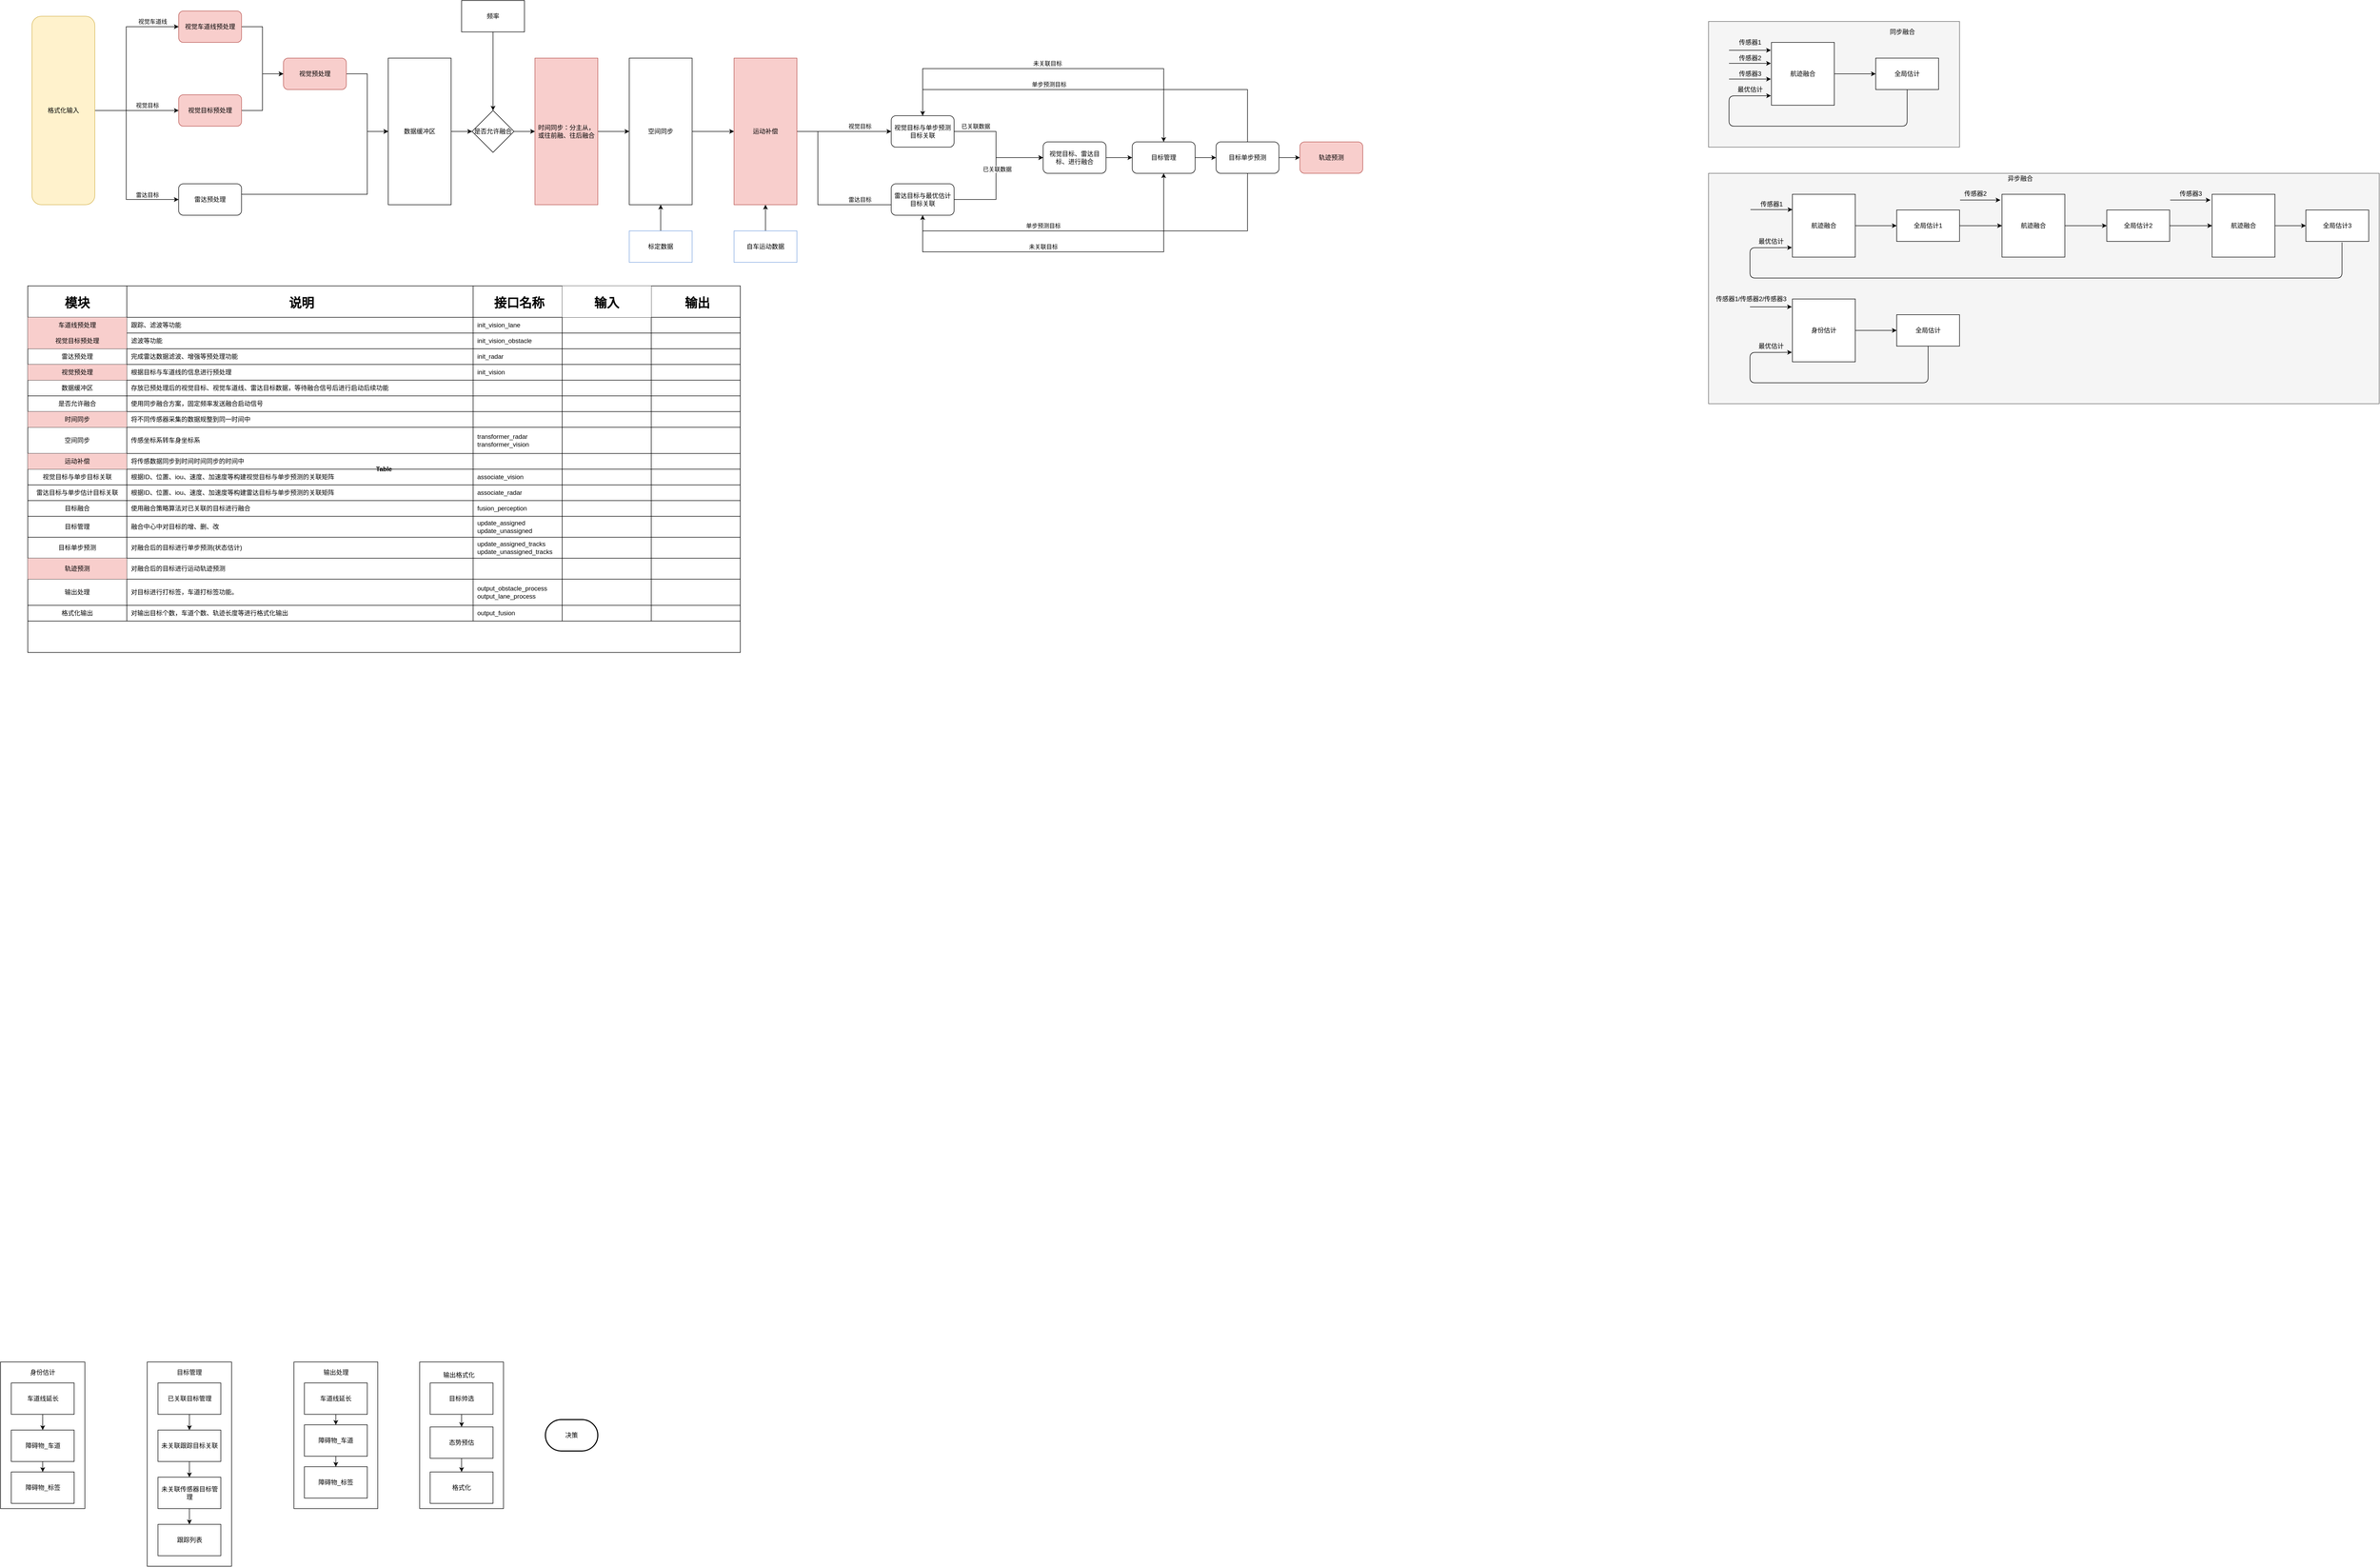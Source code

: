 <mxfile version="14.7.0" type="github">
  <diagram id="tYAOXSe1ugyFTrOcEhq6" name="第 1 页">
    <mxGraphModel dx="1409" dy="733" grid="1" gridSize="10" guides="1" tooltips="1" connect="1" arrows="1" fold="1" page="1" pageScale="1" pageWidth="8000" pageHeight="4681" background="none" math="0" shadow="0">
      <root>
        <mxCell id="0" />
        <mxCell id="1" parent="0" />
        <mxCell id="p5pBbZ0yBpqNF_2-EAFT-9" style="edgeStyle=orthogonalEdgeStyle;rounded=0;orthogonalLoop=1;jettySize=auto;html=1;entryX=0;entryY=0.5;entryDx=0;entryDy=0;" parent="1" source="VZLRnFolR8Kp3jFQuF8l-5" target="VZLRnFolR8Kp3jFQuF8l-9" edge="1">
          <mxGeometry relative="1" as="geometry">
            <Array as="points">
              <mxPoint x="680" y="330" />
              <mxPoint x="680" y="260" />
            </Array>
          </mxGeometry>
        </mxCell>
        <mxCell id="VZLRnFolR8Kp3jFQuF8l-5" value="视觉目标预处理" style="rounded=1;whiteSpace=wrap;html=1;fillColor=#f8cecc;strokeColor=#b85450;" parent="1" vertex="1">
          <mxGeometry x="520" y="300" width="120" height="60" as="geometry" />
        </mxCell>
        <mxCell id="p5pBbZ0yBpqNF_2-EAFT-87" style="edgeStyle=orthogonalEdgeStyle;rounded=0;orthogonalLoop=1;jettySize=auto;html=1;entryX=0;entryY=0.5;entryDx=0;entryDy=0;" parent="1" source="VZLRnFolR8Kp3jFQuF8l-6" target="p5pBbZ0yBpqNF_2-EAFT-84" edge="1">
          <mxGeometry relative="1" as="geometry">
            <Array as="points">
              <mxPoint x="880" y="490" />
              <mxPoint x="880" y="370" />
            </Array>
          </mxGeometry>
        </mxCell>
        <mxCell id="VZLRnFolR8Kp3jFQuF8l-6" value="雷达预处理" style="rounded=1;whiteSpace=wrap;html=1;" parent="1" vertex="1">
          <mxGeometry x="520" y="470" width="120" height="60" as="geometry" />
        </mxCell>
        <mxCell id="p5pBbZ0yBpqNF_2-EAFT-8" style="edgeStyle=orthogonalEdgeStyle;rounded=0;orthogonalLoop=1;jettySize=auto;html=1;entryX=0;entryY=0.5;entryDx=0;entryDy=0;" parent="1" source="VZLRnFolR8Kp3jFQuF8l-7" target="VZLRnFolR8Kp3jFQuF8l-9" edge="1">
          <mxGeometry relative="1" as="geometry">
            <Array as="points">
              <mxPoint x="680" y="170" />
              <mxPoint x="680" y="260" />
            </Array>
          </mxGeometry>
        </mxCell>
        <mxCell id="VZLRnFolR8Kp3jFQuF8l-7" value="视觉车道线预处理" style="rounded=1;whiteSpace=wrap;html=1;fillColor=#f8cecc;strokeColor=#b85450;" parent="1" vertex="1">
          <mxGeometry x="520" y="140" width="120" height="60" as="geometry" />
        </mxCell>
        <mxCell id="p5pBbZ0yBpqNF_2-EAFT-12" value="" style="edgeStyle=orthogonalEdgeStyle;rounded=0;orthogonalLoop=1;jettySize=auto;html=1;" parent="1" source="VZLRnFolR8Kp3jFQuF8l-8" target="VZLRnFolR8Kp3jFQuF8l-10" edge="1">
          <mxGeometry relative="1" as="geometry" />
        </mxCell>
        <mxCell id="VZLRnFolR8Kp3jFQuF8l-8" value="时间同步：分主从，或往前融、往后融合" style="rounded=0;whiteSpace=wrap;html=1;fillColor=#f8cecc;strokeColor=#b85450;" parent="1" vertex="1">
          <mxGeometry x="1200" y="230" width="120" height="280" as="geometry" />
        </mxCell>
        <mxCell id="p5pBbZ0yBpqNF_2-EAFT-86" value="" style="edgeStyle=orthogonalEdgeStyle;rounded=0;orthogonalLoop=1;jettySize=auto;html=1;" parent="1" source="VZLRnFolR8Kp3jFQuF8l-9" target="p5pBbZ0yBpqNF_2-EAFT-84" edge="1">
          <mxGeometry relative="1" as="geometry">
            <Array as="points">
              <mxPoint x="880" y="260" />
              <mxPoint x="880" y="370" />
            </Array>
          </mxGeometry>
        </mxCell>
        <mxCell id="VZLRnFolR8Kp3jFQuF8l-9" value="视觉预处理" style="rounded=1;whiteSpace=wrap;html=1;fillColor=#f8cecc;strokeColor=#b85450;" parent="1" vertex="1">
          <mxGeometry x="720" y="230" width="120" height="60" as="geometry" />
        </mxCell>
        <mxCell id="p5pBbZ0yBpqNF_2-EAFT-13" value="" style="edgeStyle=orthogonalEdgeStyle;rounded=0;orthogonalLoop=1;jettySize=auto;html=1;" parent="1" source="VZLRnFolR8Kp3jFQuF8l-10" target="VZLRnFolR8Kp3jFQuF8l-11" edge="1">
          <mxGeometry relative="1" as="geometry" />
        </mxCell>
        <mxCell id="VZLRnFolR8Kp3jFQuF8l-10" value="空间同步" style="rounded=0;whiteSpace=wrap;html=1;" parent="1" vertex="1">
          <mxGeometry x="1380" y="230" width="120" height="280" as="geometry" />
        </mxCell>
        <mxCell id="p5pBbZ0yBpqNF_2-EAFT-16" style="edgeStyle=orthogonalEdgeStyle;rounded=0;orthogonalLoop=1;jettySize=auto;html=1;" parent="1" source="VZLRnFolR8Kp3jFQuF8l-11" edge="1">
          <mxGeometry relative="1" as="geometry">
            <mxPoint x="1980" y="510" as="targetPoint" />
            <Array as="points">
              <mxPoint x="1740" y="370" />
              <mxPoint x="1740" y="510" />
            </Array>
          </mxGeometry>
        </mxCell>
        <mxCell id="p5pBbZ0yBpqNF_2-EAFT-145" value="雷达目标" style="edgeLabel;html=1;align=center;verticalAlign=middle;resizable=0;points=[];fontColor=#000000;" parent="p5pBbZ0yBpqNF_2-EAFT-16" vertex="1" connectable="0">
          <mxGeometry x="0.385" relative="1" as="geometry">
            <mxPoint x="-31" y="-10" as="offset" />
          </mxGeometry>
        </mxCell>
        <mxCell id="p5pBbZ0yBpqNF_2-EAFT-143" style="edgeStyle=orthogonalEdgeStyle;rounded=0;orthogonalLoop=1;jettySize=auto;html=1;entryX=0;entryY=0.5;entryDx=0;entryDy=0;fontColor=#000000;" parent="1" source="VZLRnFolR8Kp3jFQuF8l-11" target="VZLRnFolR8Kp3jFQuF8l-15" edge="1">
          <mxGeometry relative="1" as="geometry" />
        </mxCell>
        <mxCell id="p5pBbZ0yBpqNF_2-EAFT-144" value="视觉目标" style="edgeLabel;html=1;align=center;verticalAlign=middle;resizable=0;points=[];fontColor=#000000;" parent="p5pBbZ0yBpqNF_2-EAFT-143" vertex="1" connectable="0">
          <mxGeometry x="0.099" y="2" relative="1" as="geometry">
            <mxPoint x="21" y="-8" as="offset" />
          </mxGeometry>
        </mxCell>
        <mxCell id="VZLRnFolR8Kp3jFQuF8l-11" value="运动补偿" style="rounded=0;whiteSpace=wrap;html=1;fillColor=#f8cecc;strokeColor=#b85450;" parent="1" vertex="1">
          <mxGeometry x="1580" y="230" width="120" height="280" as="geometry" />
        </mxCell>
        <mxCell id="p5pBbZ0yBpqNF_2-EAFT-20" value="" style="edgeStyle=orthogonalEdgeStyle;rounded=0;orthogonalLoop=1;jettySize=auto;html=1;" parent="1" source="VZLRnFolR8Kp3jFQuF8l-15" target="VZLRnFolR8Kp3jFQuF8l-17" edge="1">
          <mxGeometry relative="1" as="geometry">
            <Array as="points">
              <mxPoint x="2080" y="370" />
              <mxPoint x="2080" y="420" />
            </Array>
          </mxGeometry>
        </mxCell>
        <mxCell id="p5pBbZ0yBpqNF_2-EAFT-36" value="已关联数据" style="edgeLabel;html=1;align=center;verticalAlign=middle;resizable=0;points=[];" parent="p5pBbZ0yBpqNF_2-EAFT-20" vertex="1" connectable="0">
          <mxGeometry x="-0.483" relative="1" as="geometry">
            <mxPoint x="-16" y="-10" as="offset" />
          </mxGeometry>
        </mxCell>
        <mxCell id="p5pBbZ0yBpqNF_2-EAFT-93" style="edgeStyle=orthogonalEdgeStyle;rounded=0;orthogonalLoop=1;jettySize=auto;html=1;entryX=0.5;entryY=0;entryDx=0;entryDy=0;" parent="1" source="VZLRnFolR8Kp3jFQuF8l-15" target="VZLRnFolR8Kp3jFQuF8l-18" edge="1">
          <mxGeometry relative="1" as="geometry">
            <Array as="points">
              <mxPoint x="1940" y="250" />
              <mxPoint x="2400" y="250" />
            </Array>
          </mxGeometry>
        </mxCell>
        <mxCell id="p5pBbZ0yBpqNF_2-EAFT-94" value="未关联目标" style="edgeLabel;html=1;align=center;verticalAlign=middle;resizable=0;points=[];" parent="p5pBbZ0yBpqNF_2-EAFT-93" vertex="1" connectable="0">
          <mxGeometry x="-0.175" y="-1" relative="1" as="geometry">
            <mxPoint x="43" y="-11" as="offset" />
          </mxGeometry>
        </mxCell>
        <mxCell id="VZLRnFolR8Kp3jFQuF8l-15" value="视觉目标与单步预测目标关联" style="rounded=1;whiteSpace=wrap;html=1;" parent="1" vertex="1">
          <mxGeometry x="1880" y="340" width="120" height="60" as="geometry" />
        </mxCell>
        <mxCell id="p5pBbZ0yBpqNF_2-EAFT-39" style="edgeStyle=orthogonalEdgeStyle;rounded=0;orthogonalLoop=1;jettySize=auto;html=1;entryX=0;entryY=0.5;entryDx=0;entryDy=0;" parent="1" source="VZLRnFolR8Kp3jFQuF8l-16" target="VZLRnFolR8Kp3jFQuF8l-17" edge="1">
          <mxGeometry relative="1" as="geometry">
            <Array as="points">
              <mxPoint x="2080" y="500" />
              <mxPoint x="2080" y="420" />
            </Array>
          </mxGeometry>
        </mxCell>
        <mxCell id="p5pBbZ0yBpqNF_2-EAFT-40" value="已关联数据" style="edgeLabel;html=1;align=center;verticalAlign=middle;resizable=0;points=[];" parent="p5pBbZ0yBpqNF_2-EAFT-39" vertex="1" connectable="0">
          <mxGeometry x="0.103" y="-2" relative="1" as="geometry">
            <mxPoint as="offset" />
          </mxGeometry>
        </mxCell>
        <mxCell id="p5pBbZ0yBpqNF_2-EAFT-146" style="edgeStyle=orthogonalEdgeStyle;rounded=0;orthogonalLoop=1;jettySize=auto;html=1;fontColor=#000000;" parent="1" source="VZLRnFolR8Kp3jFQuF8l-16" target="VZLRnFolR8Kp3jFQuF8l-18" edge="1">
          <mxGeometry relative="1" as="geometry">
            <Array as="points">
              <mxPoint x="1940" y="600" />
              <mxPoint x="2400" y="600" />
            </Array>
          </mxGeometry>
        </mxCell>
        <mxCell id="p5pBbZ0yBpqNF_2-EAFT-147" value="未关联目标" style="edgeLabel;html=1;align=center;verticalAlign=middle;resizable=0;points=[];fontColor=#000000;" parent="p5pBbZ0yBpqNF_2-EAFT-146" vertex="1" connectable="0">
          <mxGeometry x="-0.162" y="-1" relative="1" as="geometry">
            <mxPoint x="15" y="-11" as="offset" />
          </mxGeometry>
        </mxCell>
        <mxCell id="VZLRnFolR8Kp3jFQuF8l-16" value="雷达目标与最优估计目标关联" style="rounded=1;whiteSpace=wrap;html=1;" parent="1" vertex="1">
          <mxGeometry x="1880" y="470" width="120" height="60" as="geometry" />
        </mxCell>
        <mxCell id="p5pBbZ0yBpqNF_2-EAFT-22" value="" style="edgeStyle=orthogonalEdgeStyle;rounded=0;orthogonalLoop=1;jettySize=auto;html=1;" parent="1" source="VZLRnFolR8Kp3jFQuF8l-17" target="VZLRnFolR8Kp3jFQuF8l-18" edge="1">
          <mxGeometry relative="1" as="geometry" />
        </mxCell>
        <mxCell id="VZLRnFolR8Kp3jFQuF8l-17" value="视觉目标、雷达目标、进行融合" style="rounded=1;whiteSpace=wrap;html=1;" parent="1" vertex="1">
          <mxGeometry x="2170" y="390" width="120" height="60" as="geometry" />
        </mxCell>
        <mxCell id="p5pBbZ0yBpqNF_2-EAFT-23" value="" style="edgeStyle=orthogonalEdgeStyle;rounded=0;orthogonalLoop=1;jettySize=auto;html=1;" parent="1" source="VZLRnFolR8Kp3jFQuF8l-18" target="VZLRnFolR8Kp3jFQuF8l-20" edge="1">
          <mxGeometry relative="1" as="geometry" />
        </mxCell>
        <mxCell id="VZLRnFolR8Kp3jFQuF8l-18" value="目标管理" style="rounded=1;whiteSpace=wrap;html=1;" parent="1" vertex="1">
          <mxGeometry x="2340" y="390" width="120" height="60" as="geometry" />
        </mxCell>
        <mxCell id="p5pBbZ0yBpqNF_2-EAFT-24" value="" style="edgeStyle=orthogonalEdgeStyle;rounded=0;orthogonalLoop=1;jettySize=auto;html=1;" parent="1" source="VZLRnFolR8Kp3jFQuF8l-20" target="VZLRnFolR8Kp3jFQuF8l-21" edge="1">
          <mxGeometry relative="1" as="geometry" />
        </mxCell>
        <mxCell id="p5pBbZ0yBpqNF_2-EAFT-27" style="edgeStyle=orthogonalEdgeStyle;rounded=0;orthogonalLoop=1;jettySize=auto;html=1;entryX=0.5;entryY=0;entryDx=0;entryDy=0;" parent="1" source="VZLRnFolR8Kp3jFQuF8l-20" target="VZLRnFolR8Kp3jFQuF8l-15" edge="1">
          <mxGeometry relative="1" as="geometry">
            <Array as="points">
              <mxPoint x="2560" y="290" />
              <mxPoint x="1940" y="290" />
            </Array>
          </mxGeometry>
        </mxCell>
        <mxCell id="p5pBbZ0yBpqNF_2-EAFT-35" value="单步预测目标" style="edgeLabel;html=1;align=center;verticalAlign=middle;resizable=0;points=[];" parent="p5pBbZ0yBpqNF_2-EAFT-27" vertex="1" connectable="0">
          <mxGeometry x="0.245" y="-2" relative="1" as="geometry">
            <mxPoint y="-8" as="offset" />
          </mxGeometry>
        </mxCell>
        <mxCell id="p5pBbZ0yBpqNF_2-EAFT-28" style="edgeStyle=orthogonalEdgeStyle;rounded=0;orthogonalLoop=1;jettySize=auto;html=1;entryX=0.5;entryY=1;entryDx=0;entryDy=0;" parent="1" source="VZLRnFolR8Kp3jFQuF8l-20" target="VZLRnFolR8Kp3jFQuF8l-16" edge="1">
          <mxGeometry relative="1" as="geometry">
            <Array as="points">
              <mxPoint x="2560" y="560" />
              <mxPoint x="1940" y="560" />
            </Array>
          </mxGeometry>
        </mxCell>
        <mxCell id="p5pBbZ0yBpqNF_2-EAFT-41" value="单步预测目标" style="edgeLabel;html=1;align=center;verticalAlign=middle;resizable=0;points=[];" parent="p5pBbZ0yBpqNF_2-EAFT-28" vertex="1" connectable="0">
          <mxGeometry x="0.424" y="1" relative="1" as="geometry">
            <mxPoint x="41" y="-11" as="offset" />
          </mxGeometry>
        </mxCell>
        <mxCell id="VZLRnFolR8Kp3jFQuF8l-20" value="目标单步预测" style="rounded=1;whiteSpace=wrap;html=1;" parent="1" vertex="1">
          <mxGeometry x="2500" y="390" width="120" height="60" as="geometry" />
        </mxCell>
        <mxCell id="VZLRnFolR8Kp3jFQuF8l-21" value="轨迹预测" style="rounded=1;whiteSpace=wrap;html=1;fillColor=#f8cecc;strokeColor=#b85450;" parent="1" vertex="1">
          <mxGeometry x="2660" y="390" width="120" height="60" as="geometry" />
        </mxCell>
        <mxCell id="p5pBbZ0yBpqNF_2-EAFT-1" style="edgeStyle=orthogonalEdgeStyle;rounded=0;orthogonalLoop=1;jettySize=auto;html=1;entryX=0;entryY=0.5;entryDx=0;entryDy=0;" parent="1" source="VZLRnFolR8Kp3jFQuF8l-23" target="VZLRnFolR8Kp3jFQuF8l-7" edge="1">
          <mxGeometry relative="1" as="geometry">
            <mxPoint x="550" y="170" as="targetPoint" />
            <Array as="points">
              <mxPoint x="420" y="330" />
              <mxPoint x="420" y="170" />
            </Array>
          </mxGeometry>
        </mxCell>
        <mxCell id="p5pBbZ0yBpqNF_2-EAFT-97" value="视觉车道线" style="edgeLabel;html=1;align=center;verticalAlign=middle;resizable=0;points=[];" parent="p5pBbZ0yBpqNF_2-EAFT-1" vertex="1" connectable="0">
          <mxGeometry x="0.49" y="3" relative="1" as="geometry">
            <mxPoint x="31" y="-7" as="offset" />
          </mxGeometry>
        </mxCell>
        <mxCell id="p5pBbZ0yBpqNF_2-EAFT-3" style="edgeStyle=orthogonalEdgeStyle;rounded=0;orthogonalLoop=1;jettySize=auto;html=1;entryX=0;entryY=0.5;entryDx=0;entryDy=0;" parent="1" source="VZLRnFolR8Kp3jFQuF8l-23" target="VZLRnFolR8Kp3jFQuF8l-6" edge="1">
          <mxGeometry relative="1" as="geometry">
            <mxPoint x="490" y="500" as="targetPoint" />
            <Array as="points">
              <mxPoint x="420" y="330" />
              <mxPoint x="420" y="500" />
            </Array>
          </mxGeometry>
        </mxCell>
        <mxCell id="p5pBbZ0yBpqNF_2-EAFT-99" value="雷达目标" style="edgeLabel;html=1;align=center;verticalAlign=middle;resizable=0;points=[];" parent="p5pBbZ0yBpqNF_2-EAFT-3" vertex="1" connectable="0">
          <mxGeometry x="0.299" y="1" relative="1" as="geometry">
            <mxPoint x="39" y="6" as="offset" />
          </mxGeometry>
        </mxCell>
        <mxCell id="p5pBbZ0yBpqNF_2-EAFT-167" style="edgeStyle=orthogonalEdgeStyle;rounded=0;orthogonalLoop=1;jettySize=auto;html=1;entryX=0;entryY=0.5;entryDx=0;entryDy=0;fontColor=#000000;" parent="1" source="VZLRnFolR8Kp3jFQuF8l-23" target="VZLRnFolR8Kp3jFQuF8l-5" edge="1">
          <mxGeometry relative="1" as="geometry" />
        </mxCell>
        <mxCell id="p5pBbZ0yBpqNF_2-EAFT-168" value="视觉目标" style="edgeLabel;html=1;align=center;verticalAlign=middle;resizable=0;points=[];fontColor=#000000;" parent="p5pBbZ0yBpqNF_2-EAFT-167" vertex="1" connectable="0">
          <mxGeometry x="0.197" y="1" relative="1" as="geometry">
            <mxPoint x="4" y="-9" as="offset" />
          </mxGeometry>
        </mxCell>
        <mxCell id="VZLRnFolR8Kp3jFQuF8l-23" value="格式化输入" style="rounded=1;whiteSpace=wrap;html=1;fillColor=#fff2cc;strokeColor=#d6b656;" parent="1" vertex="1">
          <mxGeometry x="240" y="150" width="120" height="360" as="geometry" />
        </mxCell>
        <mxCell id="p5pBbZ0yBpqNF_2-EAFT-90" value="" style="edgeStyle=orthogonalEdgeStyle;rounded=0;orthogonalLoop=1;jettySize=auto;html=1;" parent="1" source="p5pBbZ0yBpqNF_2-EAFT-44" target="VZLRnFolR8Kp3jFQuF8l-8" edge="1">
          <mxGeometry relative="1" as="geometry" />
        </mxCell>
        <mxCell id="p5pBbZ0yBpqNF_2-EAFT-44" value="是否允许融合" style="rhombus;whiteSpace=wrap;html=1;" parent="1" vertex="1">
          <mxGeometry x="1080" y="330" width="80" height="80" as="geometry" />
        </mxCell>
        <mxCell id="p5pBbZ0yBpqNF_2-EAFT-89" value="" style="edgeStyle=orthogonalEdgeStyle;rounded=0;orthogonalLoop=1;jettySize=auto;html=1;" parent="1" source="p5pBbZ0yBpqNF_2-EAFT-84" target="p5pBbZ0yBpqNF_2-EAFT-44" edge="1">
          <mxGeometry relative="1" as="geometry" />
        </mxCell>
        <mxCell id="p5pBbZ0yBpqNF_2-EAFT-84" value="数据缓冲区" style="rounded=0;whiteSpace=wrap;html=1;" parent="1" vertex="1">
          <mxGeometry x="920" y="230" width="120" height="280" as="geometry" />
        </mxCell>
        <mxCell id="p5pBbZ0yBpqNF_2-EAFT-91" style="edgeStyle=orthogonalEdgeStyle;rounded=0;orthogonalLoop=1;jettySize=auto;html=1;entryX=0.5;entryY=0;entryDx=0;entryDy=0;" parent="1" source="p5pBbZ0yBpqNF_2-EAFT-88" target="p5pBbZ0yBpqNF_2-EAFT-44" edge="1">
          <mxGeometry relative="1" as="geometry" />
        </mxCell>
        <mxCell id="p5pBbZ0yBpqNF_2-EAFT-88" value="频率" style="rounded=0;whiteSpace=wrap;html=1;" parent="1" vertex="1">
          <mxGeometry x="1060" y="120" width="120" height="60" as="geometry" />
        </mxCell>
        <mxCell id="p5pBbZ0yBpqNF_2-EAFT-193" style="edgeStyle=orthogonalEdgeStyle;rounded=0;orthogonalLoop=1;jettySize=auto;html=1;entryX=0.5;entryY=1;entryDx=0;entryDy=0;fontFamily=Helvetica;fontColor=#000000;" parent="1" source="p5pBbZ0yBpqNF_2-EAFT-192" target="VZLRnFolR8Kp3jFQuF8l-10" edge="1">
          <mxGeometry relative="1" as="geometry" />
        </mxCell>
        <mxCell id="p5pBbZ0yBpqNF_2-EAFT-192" value="标定数据" style="rounded=0;whiteSpace=wrap;html=1;fontFamily=Helvetica;fontColor=#000000;strokeColor=#7EA6E0;align=center;" parent="1" vertex="1">
          <mxGeometry x="1380" y="560" width="120" height="60" as="geometry" />
        </mxCell>
        <mxCell id="p5pBbZ0yBpqNF_2-EAFT-196" style="edgeStyle=orthogonalEdgeStyle;rounded=0;orthogonalLoop=1;jettySize=auto;html=1;entryX=0.5;entryY=1;entryDx=0;entryDy=0;fontFamily=Helvetica;fontColor=#000000;" parent="1" source="p5pBbZ0yBpqNF_2-EAFT-195" target="VZLRnFolR8Kp3jFQuF8l-11" edge="1">
          <mxGeometry relative="1" as="geometry" />
        </mxCell>
        <mxCell id="p5pBbZ0yBpqNF_2-EAFT-195" value="自车运动数据" style="rounded=0;whiteSpace=wrap;html=1;fontFamily=Helvetica;fontColor=#000000;strokeColor=#7EA6E0;align=center;" parent="1" vertex="1">
          <mxGeometry x="1580" y="560" width="120" height="60" as="geometry" />
        </mxCell>
        <mxCell id="p5pBbZ0yBpqNF_2-EAFT-197" value="Table" style="shape=table;html=1;whiteSpace=wrap;startSize=0;container=1;collapsible=0;childLayout=tableLayout;fixedRows=1;rowLines=0;fontStyle=1;align=center;fontFamily=Helvetica;fontColor=#000000;strokeColor=#000000;strokeWidth=1;" parent="1" vertex="1">
          <mxGeometry x="232" y="665" width="1360" height="700.0" as="geometry" />
        </mxCell>
        <mxCell id="p5pBbZ0yBpqNF_2-EAFT-198" value="" style="shape=partialRectangle;html=1;whiteSpace=wrap;collapsible=0;dropTarget=0;pointerEvents=0;fillColor=none;top=0;left=0;bottom=1;right=0;points=[[0,0.5],[1,0.5]];portConstraint=eastwest;" parent="p5pBbZ0yBpqNF_2-EAFT-197" vertex="1">
          <mxGeometry width="1360" height="60" as="geometry" />
        </mxCell>
        <mxCell id="p5pBbZ0yBpqNF_2-EAFT-199" value="&lt;h1&gt;&lt;font face=&quot;Tahoma&quot;&gt;模块&lt;/font&gt;&lt;/h1&gt;" style="shape=partialRectangle;html=1;whiteSpace=wrap;connectable=0;fillColor=none;top=0;left=0;bottom=0;right=0;overflow=hidden;" parent="p5pBbZ0yBpqNF_2-EAFT-198" vertex="1">
          <mxGeometry width="189" height="60" as="geometry" />
        </mxCell>
        <mxCell id="p5pBbZ0yBpqNF_2-EAFT-200" value="&lt;h1 align=&quot;center&quot;&gt;说明&lt;/h1&gt;" style="shape=partialRectangle;html=1;whiteSpace=wrap;connectable=0;fillColor=none;top=0;left=0;bottom=0;right=0;align=center;spacingLeft=6;overflow=hidden;" parent="p5pBbZ0yBpqNF_2-EAFT-198" vertex="1">
          <mxGeometry x="189" width="661" height="60" as="geometry" />
        </mxCell>
        <mxCell id="p5pBbZ0yBpqNF_2-EAFT-225" value="&lt;h1 align=&quot;center&quot;&gt;接口名称&lt;/h1&gt;" style="shape=partialRectangle;html=1;whiteSpace=wrap;connectable=0;fillColor=none;top=0;left=0;bottom=0;right=0;align=center;spacingLeft=6;overflow=hidden;" parent="p5pBbZ0yBpqNF_2-EAFT-198" vertex="1">
          <mxGeometry x="850" width="170" height="60" as="geometry" />
        </mxCell>
        <mxCell id="p5pBbZ0yBpqNF_2-EAFT-310" value="&lt;h1&gt;输入&lt;/h1&gt;" style="shape=partialRectangle;html=1;whiteSpace=wrap;connectable=0;fillColor=#ffffff;top=0;left=0;bottom=0;right=0;align=center;overflow=hidden;fontStyle=1;strokeWidth=1;startSize=0;fontFamily=Helvetica;" parent="p5pBbZ0yBpqNF_2-EAFT-198" vertex="1">
          <mxGeometry x="1020" width="170" height="60" as="geometry" />
        </mxCell>
        <mxCell id="p5pBbZ0yBpqNF_2-EAFT-292" value="&lt;h1&gt;输出&lt;/h1&gt;" style="shape=partialRectangle;html=1;whiteSpace=wrap;connectable=0;fillColor=none;top=0;left=0;bottom=0;right=0;align=center;spacingLeft=6;overflow=hidden;" parent="p5pBbZ0yBpqNF_2-EAFT-198" vertex="1">
          <mxGeometry x="1190" width="170" height="60" as="geometry" />
        </mxCell>
        <mxCell id="p5pBbZ0yBpqNF_2-EAFT-222" style="shape=partialRectangle;html=1;whiteSpace=wrap;collapsible=0;dropTarget=0;pointerEvents=0;fillColor=none;top=0;left=0;bottom=1;right=0;points=[[0,0.5],[1,0.5]];portConstraint=eastwest;" parent="p5pBbZ0yBpqNF_2-EAFT-197" vertex="1">
          <mxGeometry y="60" width="1360" height="30" as="geometry" />
        </mxCell>
        <mxCell id="p5pBbZ0yBpqNF_2-EAFT-223" value="车道线预处理" style="shape=partialRectangle;html=1;whiteSpace=wrap;connectable=0;fillColor=#f8cecc;top=0;left=0;bottom=0;right=0;overflow=hidden;strokeColor=#b85450;" parent="p5pBbZ0yBpqNF_2-EAFT-222" vertex="1">
          <mxGeometry width="189" height="30" as="geometry" />
        </mxCell>
        <mxCell id="p5pBbZ0yBpqNF_2-EAFT-224" value="跟踪、滤波等功能" style="shape=partialRectangle;html=1;whiteSpace=wrap;connectable=0;fillColor=none;top=0;left=0;bottom=0;right=0;align=left;spacingLeft=6;overflow=hidden;" parent="p5pBbZ0yBpqNF_2-EAFT-222" vertex="1">
          <mxGeometry x="189" width="661" height="30" as="geometry" />
        </mxCell>
        <mxCell id="p5pBbZ0yBpqNF_2-EAFT-226" value="init_vision_lane" style="shape=partialRectangle;html=1;whiteSpace=wrap;connectable=0;fillColor=none;top=0;left=0;bottom=0;right=0;align=left;spacingLeft=6;overflow=hidden;" parent="p5pBbZ0yBpqNF_2-EAFT-222" vertex="1">
          <mxGeometry x="850" width="170" height="30" as="geometry" />
        </mxCell>
        <mxCell id="p5pBbZ0yBpqNF_2-EAFT-311" style="shape=partialRectangle;html=1;whiteSpace=wrap;connectable=0;fillColor=none;top=0;left=0;bottom=0;right=0;align=left;spacingLeft=6;overflow=hidden;" parent="p5pBbZ0yBpqNF_2-EAFT-222" vertex="1">
          <mxGeometry x="1020" width="170" height="30" as="geometry" />
        </mxCell>
        <mxCell id="p5pBbZ0yBpqNF_2-EAFT-293" style="shape=partialRectangle;html=1;whiteSpace=wrap;connectable=0;fillColor=none;top=0;left=0;bottom=0;right=0;align=left;spacingLeft=6;overflow=hidden;" parent="p5pBbZ0yBpqNF_2-EAFT-222" vertex="1">
          <mxGeometry x="1190" width="170" height="30" as="geometry" />
        </mxCell>
        <mxCell id="p5pBbZ0yBpqNF_2-EAFT-219" style="shape=partialRectangle;html=1;whiteSpace=wrap;collapsible=0;dropTarget=0;pointerEvents=0;fillColor=none;top=0;left=0;bottom=1;right=0;points=[[0,0.5],[1,0.5]];portConstraint=eastwest;" parent="p5pBbZ0yBpqNF_2-EAFT-197" vertex="1">
          <mxGeometry y="90" width="1360" height="30" as="geometry" />
        </mxCell>
        <mxCell id="p5pBbZ0yBpqNF_2-EAFT-220" value="视觉目标预处理" style="shape=partialRectangle;html=1;whiteSpace=wrap;connectable=0;fillColor=#f8cecc;top=0;left=0;bottom=0;right=0;overflow=hidden;strokeColor=#b85450;" parent="p5pBbZ0yBpqNF_2-EAFT-219" vertex="1">
          <mxGeometry width="189" height="30" as="geometry" />
        </mxCell>
        <mxCell id="p5pBbZ0yBpqNF_2-EAFT-221" value="滤波等功能" style="shape=partialRectangle;html=1;whiteSpace=wrap;connectable=0;fillColor=none;top=0;left=0;bottom=0;right=0;align=left;spacingLeft=6;overflow=hidden;" parent="p5pBbZ0yBpqNF_2-EAFT-219" vertex="1">
          <mxGeometry x="189" width="661" height="30" as="geometry" />
        </mxCell>
        <mxCell id="p5pBbZ0yBpqNF_2-EAFT-227" value="init_vision_obstacle" style="shape=partialRectangle;html=1;whiteSpace=wrap;connectable=0;fillColor=none;top=0;left=0;bottom=0;right=0;align=left;spacingLeft=6;overflow=hidden;" parent="p5pBbZ0yBpqNF_2-EAFT-219" vertex="1">
          <mxGeometry x="850" width="170" height="30" as="geometry" />
        </mxCell>
        <mxCell id="p5pBbZ0yBpqNF_2-EAFT-312" style="shape=partialRectangle;html=1;whiteSpace=wrap;connectable=0;fillColor=none;top=0;left=0;bottom=0;right=0;align=left;spacingLeft=6;overflow=hidden;" parent="p5pBbZ0yBpqNF_2-EAFT-219" vertex="1">
          <mxGeometry x="1020" width="170" height="30" as="geometry" />
        </mxCell>
        <mxCell id="p5pBbZ0yBpqNF_2-EAFT-294" style="shape=partialRectangle;html=1;whiteSpace=wrap;connectable=0;fillColor=none;top=0;left=0;bottom=0;right=0;align=left;spacingLeft=6;overflow=hidden;" parent="p5pBbZ0yBpqNF_2-EAFT-219" vertex="1">
          <mxGeometry x="1190" width="170" height="30" as="geometry" />
        </mxCell>
        <mxCell id="p5pBbZ0yBpqNF_2-EAFT-216" style="shape=partialRectangle;html=1;whiteSpace=wrap;collapsible=0;dropTarget=0;pointerEvents=0;fillColor=none;top=0;left=0;bottom=1;right=0;points=[[0,0.5],[1,0.5]];portConstraint=eastwest;" parent="p5pBbZ0yBpqNF_2-EAFT-197" vertex="1">
          <mxGeometry y="120" width="1360" height="30" as="geometry" />
        </mxCell>
        <mxCell id="p5pBbZ0yBpqNF_2-EAFT-217" value="雷达预处理" style="shape=partialRectangle;html=1;whiteSpace=wrap;connectable=0;fillColor=none;top=0;left=0;bottom=0;right=0;overflow=hidden;" parent="p5pBbZ0yBpqNF_2-EAFT-216" vertex="1">
          <mxGeometry width="189" height="30" as="geometry" />
        </mxCell>
        <mxCell id="p5pBbZ0yBpqNF_2-EAFT-218" value="完成雷达数据滤波、增强等预处理功能" style="shape=partialRectangle;html=1;whiteSpace=wrap;connectable=0;fillColor=none;top=0;left=0;bottom=0;right=0;align=left;spacingLeft=6;overflow=hidden;" parent="p5pBbZ0yBpqNF_2-EAFT-216" vertex="1">
          <mxGeometry x="189" width="661" height="30" as="geometry" />
        </mxCell>
        <mxCell id="p5pBbZ0yBpqNF_2-EAFT-228" value="init_radar" style="shape=partialRectangle;html=1;whiteSpace=wrap;connectable=0;fillColor=none;top=0;left=0;bottom=0;right=0;align=left;spacingLeft=6;overflow=hidden;" parent="p5pBbZ0yBpqNF_2-EAFT-216" vertex="1">
          <mxGeometry x="850" width="170" height="30" as="geometry" />
        </mxCell>
        <mxCell id="p5pBbZ0yBpqNF_2-EAFT-313" style="shape=partialRectangle;html=1;whiteSpace=wrap;connectable=0;fillColor=none;top=0;left=0;bottom=0;right=0;align=left;spacingLeft=6;overflow=hidden;" parent="p5pBbZ0yBpqNF_2-EAFT-216" vertex="1">
          <mxGeometry x="1020" width="170" height="30" as="geometry" />
        </mxCell>
        <mxCell id="p5pBbZ0yBpqNF_2-EAFT-295" style="shape=partialRectangle;html=1;whiteSpace=wrap;connectable=0;fillColor=none;top=0;left=0;bottom=0;right=0;align=left;spacingLeft=6;overflow=hidden;" parent="p5pBbZ0yBpqNF_2-EAFT-216" vertex="1">
          <mxGeometry x="1190" width="170" height="30" as="geometry" />
        </mxCell>
        <mxCell id="p5pBbZ0yBpqNF_2-EAFT-213" style="shape=partialRectangle;html=1;whiteSpace=wrap;collapsible=0;dropTarget=0;pointerEvents=0;fillColor=none;top=0;left=0;bottom=1;right=0;points=[[0,0.5],[1,0.5]];portConstraint=eastwest;" parent="p5pBbZ0yBpqNF_2-EAFT-197" vertex="1">
          <mxGeometry y="150" width="1360" height="30" as="geometry" />
        </mxCell>
        <mxCell id="p5pBbZ0yBpqNF_2-EAFT-214" value="视觉预处理" style="shape=partialRectangle;html=1;whiteSpace=wrap;connectable=0;fillColor=#f8cecc;top=0;left=0;bottom=0;right=0;overflow=hidden;strokeColor=#b85450;" parent="p5pBbZ0yBpqNF_2-EAFT-213" vertex="1">
          <mxGeometry width="189" height="30" as="geometry" />
        </mxCell>
        <mxCell id="p5pBbZ0yBpqNF_2-EAFT-215" value="根据目标与车道线的信息进行预处理" style="shape=partialRectangle;html=1;whiteSpace=wrap;connectable=0;fillColor=none;top=0;left=0;bottom=0;right=0;align=left;spacingLeft=6;overflow=hidden;" parent="p5pBbZ0yBpqNF_2-EAFT-213" vertex="1">
          <mxGeometry x="189" width="661" height="30" as="geometry" />
        </mxCell>
        <mxCell id="p5pBbZ0yBpqNF_2-EAFT-229" value="init_vision" style="shape=partialRectangle;html=1;whiteSpace=wrap;connectable=0;fillColor=none;top=0;left=0;bottom=0;right=0;align=left;spacingLeft=6;overflow=hidden;" parent="p5pBbZ0yBpqNF_2-EAFT-213" vertex="1">
          <mxGeometry x="850" width="170" height="30" as="geometry" />
        </mxCell>
        <mxCell id="p5pBbZ0yBpqNF_2-EAFT-314" style="shape=partialRectangle;html=1;whiteSpace=wrap;connectable=0;fillColor=none;top=0;left=0;bottom=0;right=0;align=left;spacingLeft=6;overflow=hidden;" parent="p5pBbZ0yBpqNF_2-EAFT-213" vertex="1">
          <mxGeometry x="1020" width="170" height="30" as="geometry" />
        </mxCell>
        <mxCell id="p5pBbZ0yBpqNF_2-EAFT-296" style="shape=partialRectangle;html=1;whiteSpace=wrap;connectable=0;fillColor=none;top=0;left=0;bottom=0;right=0;align=left;spacingLeft=6;overflow=hidden;" parent="p5pBbZ0yBpqNF_2-EAFT-213" vertex="1">
          <mxGeometry x="1190" width="170" height="30" as="geometry" />
        </mxCell>
        <mxCell id="p5pBbZ0yBpqNF_2-EAFT-210" style="shape=partialRectangle;html=1;whiteSpace=wrap;collapsible=0;dropTarget=0;pointerEvents=0;fillColor=none;top=0;left=0;bottom=1;right=0;points=[[0,0.5],[1,0.5]];portConstraint=eastwest;" parent="p5pBbZ0yBpqNF_2-EAFT-197" vertex="1">
          <mxGeometry y="180" width="1360" height="30" as="geometry" />
        </mxCell>
        <mxCell id="p5pBbZ0yBpqNF_2-EAFT-211" value="数据缓冲区" style="shape=partialRectangle;html=1;whiteSpace=wrap;connectable=0;fillColor=none;top=0;left=0;bottom=0;right=0;overflow=hidden;" parent="p5pBbZ0yBpqNF_2-EAFT-210" vertex="1">
          <mxGeometry width="189" height="30" as="geometry" />
        </mxCell>
        <mxCell id="p5pBbZ0yBpqNF_2-EAFT-212" value="存放已预处理后的视觉目标、视觉车道线、雷达目标数据，等待融合信号后进行启动后续功能" style="shape=partialRectangle;html=1;whiteSpace=wrap;connectable=0;fillColor=none;top=0;left=0;bottom=0;right=0;align=left;spacingLeft=6;overflow=hidden;" parent="p5pBbZ0yBpqNF_2-EAFT-210" vertex="1">
          <mxGeometry x="189" width="661" height="30" as="geometry" />
        </mxCell>
        <mxCell id="p5pBbZ0yBpqNF_2-EAFT-230" style="shape=partialRectangle;html=1;whiteSpace=wrap;connectable=0;fillColor=none;top=0;left=0;bottom=0;right=0;align=left;spacingLeft=6;overflow=hidden;" parent="p5pBbZ0yBpqNF_2-EAFT-210" vertex="1">
          <mxGeometry x="850" width="170" height="30" as="geometry" />
        </mxCell>
        <mxCell id="p5pBbZ0yBpqNF_2-EAFT-315" style="shape=partialRectangle;html=1;whiteSpace=wrap;connectable=0;fillColor=none;top=0;left=0;bottom=0;right=0;align=left;spacingLeft=6;overflow=hidden;" parent="p5pBbZ0yBpqNF_2-EAFT-210" vertex="1">
          <mxGeometry x="1020" width="170" height="30" as="geometry" />
        </mxCell>
        <mxCell id="p5pBbZ0yBpqNF_2-EAFT-297" style="shape=partialRectangle;html=1;whiteSpace=wrap;connectable=0;fillColor=none;top=0;left=0;bottom=0;right=0;align=left;spacingLeft=6;overflow=hidden;" parent="p5pBbZ0yBpqNF_2-EAFT-210" vertex="1">
          <mxGeometry x="1190" width="170" height="30" as="geometry" />
        </mxCell>
        <mxCell id="p5pBbZ0yBpqNF_2-EAFT-207" style="shape=partialRectangle;html=1;whiteSpace=wrap;collapsible=0;dropTarget=0;pointerEvents=0;fillColor=none;top=0;left=0;bottom=1;right=0;points=[[0,0.5],[1,0.5]];portConstraint=eastwest;" parent="p5pBbZ0yBpqNF_2-EAFT-197" vertex="1">
          <mxGeometry y="210" width="1360" height="30" as="geometry" />
        </mxCell>
        <mxCell id="p5pBbZ0yBpqNF_2-EAFT-208" value="是否允许融合" style="shape=partialRectangle;html=1;whiteSpace=wrap;connectable=0;fillColor=none;top=0;left=0;bottom=0;right=0;overflow=hidden;" parent="p5pBbZ0yBpqNF_2-EAFT-207" vertex="1">
          <mxGeometry width="189" height="30" as="geometry" />
        </mxCell>
        <mxCell id="p5pBbZ0yBpqNF_2-EAFT-209" value="使用同步融合方案，固定频率发送融合启动信号" style="shape=partialRectangle;html=1;whiteSpace=wrap;connectable=0;fillColor=none;top=0;left=0;bottom=0;right=0;align=left;spacingLeft=6;overflow=hidden;" parent="p5pBbZ0yBpqNF_2-EAFT-207" vertex="1">
          <mxGeometry x="189" width="661" height="30" as="geometry" />
        </mxCell>
        <mxCell id="p5pBbZ0yBpqNF_2-EAFT-231" style="shape=partialRectangle;html=1;whiteSpace=wrap;connectable=0;fillColor=none;top=0;left=0;bottom=0;right=0;align=left;spacingLeft=6;overflow=hidden;" parent="p5pBbZ0yBpqNF_2-EAFT-207" vertex="1">
          <mxGeometry x="850" width="170" height="30" as="geometry" />
        </mxCell>
        <mxCell id="p5pBbZ0yBpqNF_2-EAFT-316" style="shape=partialRectangle;html=1;whiteSpace=wrap;connectable=0;fillColor=none;top=0;left=0;bottom=0;right=0;align=left;spacingLeft=6;overflow=hidden;" parent="p5pBbZ0yBpqNF_2-EAFT-207" vertex="1">
          <mxGeometry x="1020" width="170" height="30" as="geometry" />
        </mxCell>
        <mxCell id="p5pBbZ0yBpqNF_2-EAFT-298" style="shape=partialRectangle;html=1;whiteSpace=wrap;connectable=0;fillColor=none;top=0;left=0;bottom=0;right=0;align=left;spacingLeft=6;overflow=hidden;" parent="p5pBbZ0yBpqNF_2-EAFT-207" vertex="1">
          <mxGeometry x="1190" width="170" height="30" as="geometry" />
        </mxCell>
        <mxCell id="p5pBbZ0yBpqNF_2-EAFT-264" style="shape=partialRectangle;html=1;whiteSpace=wrap;collapsible=0;dropTarget=0;pointerEvents=0;fillColor=none;top=0;left=0;bottom=1;right=0;points=[[0,0.5],[1,0.5]];portConstraint=eastwest;" parent="p5pBbZ0yBpqNF_2-EAFT-197" vertex="1">
          <mxGeometry y="240" width="1360" height="30" as="geometry" />
        </mxCell>
        <mxCell id="p5pBbZ0yBpqNF_2-EAFT-265" value="时间同步" style="shape=partialRectangle;html=1;whiteSpace=wrap;connectable=0;fillColor=#f8cecc;top=0;left=0;bottom=0;right=0;overflow=hidden;strokeColor=#b85450;" parent="p5pBbZ0yBpqNF_2-EAFT-264" vertex="1">
          <mxGeometry width="189" height="30" as="geometry" />
        </mxCell>
        <mxCell id="p5pBbZ0yBpqNF_2-EAFT-266" value="将不同传感器采集的数据规整到同一时间中" style="shape=partialRectangle;html=1;whiteSpace=wrap;connectable=0;fillColor=none;top=0;left=0;bottom=0;right=0;align=left;spacingLeft=6;overflow=hidden;" parent="p5pBbZ0yBpqNF_2-EAFT-264" vertex="1">
          <mxGeometry x="189" width="661" height="30" as="geometry" />
        </mxCell>
        <mxCell id="p5pBbZ0yBpqNF_2-EAFT-267" style="shape=partialRectangle;html=1;whiteSpace=wrap;connectable=0;fillColor=none;top=0;left=0;bottom=0;right=0;align=left;spacingLeft=6;overflow=hidden;" parent="p5pBbZ0yBpqNF_2-EAFT-264" vertex="1">
          <mxGeometry x="850" width="170" height="30" as="geometry" />
        </mxCell>
        <mxCell id="p5pBbZ0yBpqNF_2-EAFT-317" style="shape=partialRectangle;html=1;whiteSpace=wrap;connectable=0;fillColor=none;top=0;left=0;bottom=0;right=0;align=left;spacingLeft=6;overflow=hidden;" parent="p5pBbZ0yBpqNF_2-EAFT-264" vertex="1">
          <mxGeometry x="1020" width="170" height="30" as="geometry" />
        </mxCell>
        <mxCell id="p5pBbZ0yBpqNF_2-EAFT-299" style="shape=partialRectangle;html=1;whiteSpace=wrap;connectable=0;fillColor=none;top=0;left=0;bottom=0;right=0;align=left;spacingLeft=6;overflow=hidden;" parent="p5pBbZ0yBpqNF_2-EAFT-264" vertex="1">
          <mxGeometry x="1190" width="170" height="30" as="geometry" />
        </mxCell>
        <mxCell id="p5pBbZ0yBpqNF_2-EAFT-260" style="shape=partialRectangle;html=1;whiteSpace=wrap;collapsible=0;dropTarget=0;pointerEvents=0;fillColor=none;top=0;left=0;bottom=1;right=0;points=[[0,0.5],[1,0.5]];portConstraint=eastwest;" parent="p5pBbZ0yBpqNF_2-EAFT-197" vertex="1">
          <mxGeometry y="270" width="1360" height="50" as="geometry" />
        </mxCell>
        <mxCell id="p5pBbZ0yBpqNF_2-EAFT-261" value="空间同步" style="shape=partialRectangle;html=1;whiteSpace=wrap;connectable=0;fillColor=none;top=0;left=0;bottom=0;right=0;overflow=hidden;" parent="p5pBbZ0yBpqNF_2-EAFT-260" vertex="1">
          <mxGeometry width="189" height="50" as="geometry" />
        </mxCell>
        <mxCell id="p5pBbZ0yBpqNF_2-EAFT-262" value="传感坐标系转车身坐标系" style="shape=partialRectangle;html=1;whiteSpace=wrap;connectable=0;fillColor=none;top=0;left=0;bottom=0;right=0;align=left;spacingLeft=6;overflow=hidden;" parent="p5pBbZ0yBpqNF_2-EAFT-260" vertex="1">
          <mxGeometry x="189" width="661" height="50" as="geometry" />
        </mxCell>
        <mxCell id="p5pBbZ0yBpqNF_2-EAFT-263" value="&lt;div&gt;transformer_radar&lt;/div&gt;&lt;div&gt;transformer_vision&lt;/div&gt;" style="shape=partialRectangle;html=1;whiteSpace=wrap;connectable=0;fillColor=none;top=0;left=0;bottom=0;right=0;align=left;spacingLeft=6;overflow=hidden;" parent="p5pBbZ0yBpqNF_2-EAFT-260" vertex="1">
          <mxGeometry x="850" width="170" height="50" as="geometry" />
        </mxCell>
        <mxCell id="p5pBbZ0yBpqNF_2-EAFT-318" style="shape=partialRectangle;html=1;whiteSpace=wrap;connectable=0;fillColor=none;top=0;left=0;bottom=0;right=0;align=left;spacingLeft=6;overflow=hidden;" parent="p5pBbZ0yBpqNF_2-EAFT-260" vertex="1">
          <mxGeometry x="1020" width="170" height="50" as="geometry" />
        </mxCell>
        <mxCell id="p5pBbZ0yBpqNF_2-EAFT-300" style="shape=partialRectangle;html=1;whiteSpace=wrap;connectable=0;fillColor=none;top=0;left=0;bottom=0;right=0;align=left;spacingLeft=6;overflow=hidden;" parent="p5pBbZ0yBpqNF_2-EAFT-260" vertex="1">
          <mxGeometry x="1190" width="170" height="50" as="geometry" />
        </mxCell>
        <mxCell id="p5pBbZ0yBpqNF_2-EAFT-256" style="shape=partialRectangle;html=1;whiteSpace=wrap;collapsible=0;dropTarget=0;pointerEvents=0;fillColor=none;top=0;left=0;bottom=1;right=0;points=[[0,0.5],[1,0.5]];portConstraint=eastwest;" parent="p5pBbZ0yBpqNF_2-EAFT-197" vertex="1">
          <mxGeometry y="320" width="1360" height="30" as="geometry" />
        </mxCell>
        <mxCell id="p5pBbZ0yBpqNF_2-EAFT-257" value="运动补偿" style="shape=partialRectangle;html=1;whiteSpace=wrap;connectable=0;fillColor=#f8cecc;top=0;left=0;bottom=0;right=0;overflow=hidden;strokeColor=#b85450;" parent="p5pBbZ0yBpqNF_2-EAFT-256" vertex="1">
          <mxGeometry width="189" height="30" as="geometry" />
        </mxCell>
        <mxCell id="p5pBbZ0yBpqNF_2-EAFT-258" value="将传感数据同步到时间时间同步的时间中" style="shape=partialRectangle;html=1;whiteSpace=wrap;connectable=0;fillColor=none;top=0;left=0;bottom=0;right=0;align=left;spacingLeft=6;overflow=hidden;" parent="p5pBbZ0yBpqNF_2-EAFT-256" vertex="1">
          <mxGeometry x="189" width="661" height="30" as="geometry" />
        </mxCell>
        <mxCell id="p5pBbZ0yBpqNF_2-EAFT-259" style="shape=partialRectangle;html=1;whiteSpace=wrap;connectable=0;fillColor=none;top=0;left=0;bottom=0;right=0;align=left;spacingLeft=6;overflow=hidden;" parent="p5pBbZ0yBpqNF_2-EAFT-256" vertex="1">
          <mxGeometry x="850" width="170" height="30" as="geometry" />
        </mxCell>
        <mxCell id="p5pBbZ0yBpqNF_2-EAFT-319" style="shape=partialRectangle;html=1;whiteSpace=wrap;connectable=0;fillColor=none;top=0;left=0;bottom=0;right=0;align=left;spacingLeft=6;overflow=hidden;" parent="p5pBbZ0yBpqNF_2-EAFT-256" vertex="1">
          <mxGeometry x="1020" width="170" height="30" as="geometry" />
        </mxCell>
        <mxCell id="p5pBbZ0yBpqNF_2-EAFT-301" style="shape=partialRectangle;html=1;whiteSpace=wrap;connectable=0;fillColor=none;top=0;left=0;bottom=0;right=0;align=left;spacingLeft=6;overflow=hidden;" parent="p5pBbZ0yBpqNF_2-EAFT-256" vertex="1">
          <mxGeometry x="1190" width="170" height="30" as="geometry" />
        </mxCell>
        <mxCell id="p5pBbZ0yBpqNF_2-EAFT-252" style="shape=partialRectangle;html=1;whiteSpace=wrap;collapsible=0;dropTarget=0;pointerEvents=0;fillColor=none;top=0;left=0;bottom=1;right=0;points=[[0,0.5],[1,0.5]];portConstraint=eastwest;" parent="p5pBbZ0yBpqNF_2-EAFT-197" vertex="1">
          <mxGeometry y="350" width="1360" height="30" as="geometry" />
        </mxCell>
        <mxCell id="p5pBbZ0yBpqNF_2-EAFT-253" value="视觉目标与单步目标关联" style="shape=partialRectangle;html=1;whiteSpace=wrap;connectable=0;fillColor=none;top=0;left=0;bottom=0;right=0;overflow=hidden;" parent="p5pBbZ0yBpqNF_2-EAFT-252" vertex="1">
          <mxGeometry width="189" height="30" as="geometry" />
        </mxCell>
        <mxCell id="p5pBbZ0yBpqNF_2-EAFT-254" value="根据ID、位置、iou、速度、加速度等构建视觉目标与单步预测的关联矩阵" style="shape=partialRectangle;html=1;whiteSpace=wrap;connectable=0;fillColor=none;top=0;left=0;bottom=0;right=0;align=left;spacingLeft=6;overflow=hidden;" parent="p5pBbZ0yBpqNF_2-EAFT-252" vertex="1">
          <mxGeometry x="189" width="661" height="30" as="geometry" />
        </mxCell>
        <mxCell id="p5pBbZ0yBpqNF_2-EAFT-255" value="associate_vision" style="shape=partialRectangle;html=1;whiteSpace=wrap;connectable=0;fillColor=none;top=0;left=0;bottom=0;right=0;align=left;spacingLeft=6;overflow=hidden;" parent="p5pBbZ0yBpqNF_2-EAFT-252" vertex="1">
          <mxGeometry x="850" width="170" height="30" as="geometry" />
        </mxCell>
        <mxCell id="p5pBbZ0yBpqNF_2-EAFT-320" style="shape=partialRectangle;html=1;whiteSpace=wrap;connectable=0;fillColor=none;top=0;left=0;bottom=0;right=0;align=left;spacingLeft=6;overflow=hidden;" parent="p5pBbZ0yBpqNF_2-EAFT-252" vertex="1">
          <mxGeometry x="1020" width="170" height="30" as="geometry" />
        </mxCell>
        <mxCell id="p5pBbZ0yBpqNF_2-EAFT-302" style="shape=partialRectangle;html=1;whiteSpace=wrap;connectable=0;fillColor=none;top=0;left=0;bottom=0;right=0;align=left;spacingLeft=6;overflow=hidden;" parent="p5pBbZ0yBpqNF_2-EAFT-252" vertex="1">
          <mxGeometry x="1190" width="170" height="30" as="geometry" />
        </mxCell>
        <mxCell id="p5pBbZ0yBpqNF_2-EAFT-248" style="shape=partialRectangle;html=1;whiteSpace=wrap;collapsible=0;dropTarget=0;pointerEvents=0;fillColor=none;top=0;left=0;bottom=1;right=0;points=[[0,0.5],[1,0.5]];portConstraint=eastwest;" parent="p5pBbZ0yBpqNF_2-EAFT-197" vertex="1">
          <mxGeometry y="380" width="1360" height="30" as="geometry" />
        </mxCell>
        <mxCell id="p5pBbZ0yBpqNF_2-EAFT-249" value="雷达目标与单步估计目标关联" style="shape=partialRectangle;html=1;whiteSpace=wrap;connectable=0;fillColor=none;top=0;left=0;bottom=0;right=0;overflow=hidden;" parent="p5pBbZ0yBpqNF_2-EAFT-248" vertex="1">
          <mxGeometry width="189" height="30" as="geometry" />
        </mxCell>
        <mxCell id="p5pBbZ0yBpqNF_2-EAFT-250" value="根据ID、位置、iou、速度、加速度等构建雷达目标与单步预测的关联矩阵" style="shape=partialRectangle;html=1;whiteSpace=wrap;connectable=0;fillColor=none;top=0;left=0;bottom=0;right=0;align=left;spacingLeft=6;overflow=hidden;" parent="p5pBbZ0yBpqNF_2-EAFT-248" vertex="1">
          <mxGeometry x="189" width="661" height="30" as="geometry" />
        </mxCell>
        <mxCell id="p5pBbZ0yBpqNF_2-EAFT-251" value="associate_radar" style="shape=partialRectangle;html=1;whiteSpace=wrap;connectable=0;fillColor=none;top=0;left=0;bottom=0;right=0;align=left;spacingLeft=6;overflow=hidden;" parent="p5pBbZ0yBpqNF_2-EAFT-248" vertex="1">
          <mxGeometry x="850" width="170" height="30" as="geometry" />
        </mxCell>
        <mxCell id="p5pBbZ0yBpqNF_2-EAFT-321" style="shape=partialRectangle;html=1;whiteSpace=wrap;connectable=0;fillColor=none;top=0;left=0;bottom=0;right=0;align=left;spacingLeft=6;overflow=hidden;" parent="p5pBbZ0yBpqNF_2-EAFT-248" vertex="1">
          <mxGeometry x="1020" width="170" height="30" as="geometry" />
        </mxCell>
        <mxCell id="p5pBbZ0yBpqNF_2-EAFT-303" style="shape=partialRectangle;html=1;whiteSpace=wrap;connectable=0;fillColor=none;top=0;left=0;bottom=0;right=0;align=left;spacingLeft=6;overflow=hidden;" parent="p5pBbZ0yBpqNF_2-EAFT-248" vertex="1">
          <mxGeometry x="1190" width="170" height="30" as="geometry" />
        </mxCell>
        <mxCell id="p5pBbZ0yBpqNF_2-EAFT-244" style="shape=partialRectangle;html=1;whiteSpace=wrap;collapsible=0;dropTarget=0;pointerEvents=0;fillColor=none;top=0;left=0;bottom=1;right=0;points=[[0,0.5],[1,0.5]];portConstraint=eastwest;" parent="p5pBbZ0yBpqNF_2-EAFT-197" vertex="1">
          <mxGeometry y="410" width="1360" height="30" as="geometry" />
        </mxCell>
        <mxCell id="p5pBbZ0yBpqNF_2-EAFT-245" value="目标融合" style="shape=partialRectangle;html=1;whiteSpace=wrap;connectable=0;fillColor=none;top=0;left=0;bottom=0;right=0;overflow=hidden;" parent="p5pBbZ0yBpqNF_2-EAFT-244" vertex="1">
          <mxGeometry width="189" height="30" as="geometry" />
        </mxCell>
        <mxCell id="p5pBbZ0yBpqNF_2-EAFT-246" value="使用融合策略算法对已关联的目标进行融合" style="shape=partialRectangle;html=1;whiteSpace=wrap;connectable=0;fillColor=none;top=0;left=0;bottom=0;right=0;align=left;spacingLeft=6;overflow=hidden;" parent="p5pBbZ0yBpqNF_2-EAFT-244" vertex="1">
          <mxGeometry x="189" width="661" height="30" as="geometry" />
        </mxCell>
        <mxCell id="p5pBbZ0yBpqNF_2-EAFT-247" value="fusion_perception" style="shape=partialRectangle;html=1;whiteSpace=wrap;connectable=0;fillColor=none;top=0;left=0;bottom=0;right=0;align=left;spacingLeft=6;overflow=hidden;" parent="p5pBbZ0yBpqNF_2-EAFT-244" vertex="1">
          <mxGeometry x="850" width="170" height="30" as="geometry" />
        </mxCell>
        <mxCell id="p5pBbZ0yBpqNF_2-EAFT-322" style="shape=partialRectangle;html=1;whiteSpace=wrap;connectable=0;fillColor=none;top=0;left=0;bottom=0;right=0;align=left;spacingLeft=6;overflow=hidden;" parent="p5pBbZ0yBpqNF_2-EAFT-244" vertex="1">
          <mxGeometry x="1020" width="170" height="30" as="geometry" />
        </mxCell>
        <mxCell id="p5pBbZ0yBpqNF_2-EAFT-304" style="shape=partialRectangle;html=1;whiteSpace=wrap;connectable=0;fillColor=none;top=0;left=0;bottom=0;right=0;align=left;spacingLeft=6;overflow=hidden;" parent="p5pBbZ0yBpqNF_2-EAFT-244" vertex="1">
          <mxGeometry x="1190" width="170" height="30" as="geometry" />
        </mxCell>
        <mxCell id="p5pBbZ0yBpqNF_2-EAFT-240" style="shape=partialRectangle;html=1;whiteSpace=wrap;collapsible=0;dropTarget=0;pointerEvents=0;fillColor=none;top=0;left=0;bottom=1;right=0;points=[[0,0.5],[1,0.5]];portConstraint=eastwest;" parent="p5pBbZ0yBpqNF_2-EAFT-197" vertex="1">
          <mxGeometry y="440" width="1360" height="40" as="geometry" />
        </mxCell>
        <mxCell id="p5pBbZ0yBpqNF_2-EAFT-241" value="目标管理" style="shape=partialRectangle;html=1;whiteSpace=wrap;connectable=0;fillColor=none;top=0;left=0;bottom=0;right=0;overflow=hidden;" parent="p5pBbZ0yBpqNF_2-EAFT-240" vertex="1">
          <mxGeometry width="189" height="40" as="geometry" />
        </mxCell>
        <mxCell id="p5pBbZ0yBpqNF_2-EAFT-242" value="融合中心中对目标的增、删、改" style="shape=partialRectangle;html=1;whiteSpace=wrap;connectable=0;fillColor=none;top=0;left=0;bottom=0;right=0;align=left;spacingLeft=6;overflow=hidden;" parent="p5pBbZ0yBpqNF_2-EAFT-240" vertex="1">
          <mxGeometry x="189" width="661" height="40" as="geometry" />
        </mxCell>
        <mxCell id="p5pBbZ0yBpqNF_2-EAFT-243" value="&lt;div&gt;update_assigned&lt;/div&gt;&lt;div&gt;update_unassigned&lt;/div&gt;" style="shape=partialRectangle;html=1;whiteSpace=wrap;connectable=0;fillColor=none;top=0;left=0;bottom=0;right=0;align=left;spacingLeft=6;overflow=hidden;" parent="p5pBbZ0yBpqNF_2-EAFT-240" vertex="1">
          <mxGeometry x="850" width="170" height="40" as="geometry" />
        </mxCell>
        <mxCell id="p5pBbZ0yBpqNF_2-EAFT-323" style="shape=partialRectangle;html=1;whiteSpace=wrap;connectable=0;fillColor=none;top=0;left=0;bottom=0;right=0;align=left;spacingLeft=6;overflow=hidden;" parent="p5pBbZ0yBpqNF_2-EAFT-240" vertex="1">
          <mxGeometry x="1020" width="170" height="40" as="geometry" />
        </mxCell>
        <mxCell id="p5pBbZ0yBpqNF_2-EAFT-305" style="shape=partialRectangle;html=1;whiteSpace=wrap;connectable=0;fillColor=none;top=0;left=0;bottom=0;right=0;align=left;spacingLeft=6;overflow=hidden;" parent="p5pBbZ0yBpqNF_2-EAFT-240" vertex="1">
          <mxGeometry x="1190" width="170" height="40" as="geometry" />
        </mxCell>
        <mxCell id="p5pBbZ0yBpqNF_2-EAFT-236" style="shape=partialRectangle;html=1;whiteSpace=wrap;collapsible=0;dropTarget=0;pointerEvents=0;fillColor=none;top=0;left=0;bottom=1;right=0;points=[[0,0.5],[1,0.5]];portConstraint=eastwest;" parent="p5pBbZ0yBpqNF_2-EAFT-197" vertex="1">
          <mxGeometry y="480" width="1360" height="40" as="geometry" />
        </mxCell>
        <mxCell id="p5pBbZ0yBpqNF_2-EAFT-237" value="目标单步预测" style="shape=partialRectangle;html=1;whiteSpace=wrap;connectable=0;fillColor=none;top=0;left=0;bottom=0;right=0;overflow=hidden;" parent="p5pBbZ0yBpqNF_2-EAFT-236" vertex="1">
          <mxGeometry width="189" height="40" as="geometry" />
        </mxCell>
        <mxCell id="p5pBbZ0yBpqNF_2-EAFT-238" value="对融合后的目标进行单步预测(状态估计)" style="shape=partialRectangle;html=1;whiteSpace=wrap;connectable=0;fillColor=none;top=0;left=0;bottom=0;right=0;align=left;spacingLeft=6;overflow=hidden;" parent="p5pBbZ0yBpqNF_2-EAFT-236" vertex="1">
          <mxGeometry x="189" width="661" height="40" as="geometry" />
        </mxCell>
        <mxCell id="p5pBbZ0yBpqNF_2-EAFT-239" value="&lt;div&gt;update_assigned_tracks&lt;/div&gt;&lt;div&gt;update_unassigned_tracks&lt;br&gt;&lt;/div&gt;" style="shape=partialRectangle;html=1;whiteSpace=wrap;connectable=0;fillColor=none;top=0;left=0;bottom=0;right=0;align=left;spacingLeft=6;overflow=hidden;" parent="p5pBbZ0yBpqNF_2-EAFT-236" vertex="1">
          <mxGeometry x="850" width="170" height="40" as="geometry" />
        </mxCell>
        <mxCell id="p5pBbZ0yBpqNF_2-EAFT-324" style="shape=partialRectangle;html=1;whiteSpace=wrap;connectable=0;fillColor=none;top=0;left=0;bottom=0;right=0;align=left;spacingLeft=6;overflow=hidden;" parent="p5pBbZ0yBpqNF_2-EAFT-236" vertex="1">
          <mxGeometry x="1020" width="170" height="40" as="geometry" />
        </mxCell>
        <mxCell id="p5pBbZ0yBpqNF_2-EAFT-306" style="shape=partialRectangle;html=1;whiteSpace=wrap;connectable=0;fillColor=none;top=0;left=0;bottom=0;right=0;align=left;spacingLeft=6;overflow=hidden;" parent="p5pBbZ0yBpqNF_2-EAFT-236" vertex="1">
          <mxGeometry x="1190" width="170" height="40" as="geometry" />
        </mxCell>
        <mxCell id="p5pBbZ0yBpqNF_2-EAFT-288" style="shape=partialRectangle;html=1;whiteSpace=wrap;collapsible=0;dropTarget=0;pointerEvents=0;fillColor=none;top=0;left=0;bottom=1;right=0;points=[[0,0.5],[1,0.5]];portConstraint=eastwest;" parent="p5pBbZ0yBpqNF_2-EAFT-197" vertex="1">
          <mxGeometry y="520" width="1360" height="40" as="geometry" />
        </mxCell>
        <mxCell id="p5pBbZ0yBpqNF_2-EAFT-289" value="轨迹预测" style="shape=partialRectangle;html=1;whiteSpace=wrap;connectable=0;fillColor=#f8cecc;top=0;left=0;bottom=0;right=0;overflow=hidden;strokeColor=#b85450;" parent="p5pBbZ0yBpqNF_2-EAFT-288" vertex="1">
          <mxGeometry width="189" height="40" as="geometry" />
        </mxCell>
        <mxCell id="p5pBbZ0yBpqNF_2-EAFT-290" value="对融合后的目标进行运动轨迹预测" style="shape=partialRectangle;html=1;whiteSpace=wrap;connectable=0;fillColor=none;top=0;left=0;bottom=0;right=0;align=left;spacingLeft=6;overflow=hidden;" parent="p5pBbZ0yBpqNF_2-EAFT-288" vertex="1">
          <mxGeometry x="189" width="661" height="40" as="geometry" />
        </mxCell>
        <mxCell id="p5pBbZ0yBpqNF_2-EAFT-291" style="shape=partialRectangle;html=1;whiteSpace=wrap;connectable=0;fillColor=none;top=0;left=0;bottom=0;right=0;align=left;spacingLeft=6;overflow=hidden;" parent="p5pBbZ0yBpqNF_2-EAFT-288" vertex="1">
          <mxGeometry x="850" width="170" height="40" as="geometry" />
        </mxCell>
        <mxCell id="p5pBbZ0yBpqNF_2-EAFT-325" style="shape=partialRectangle;html=1;whiteSpace=wrap;connectable=0;fillColor=none;top=0;left=0;bottom=0;right=0;align=left;spacingLeft=6;overflow=hidden;" parent="p5pBbZ0yBpqNF_2-EAFT-288" vertex="1">
          <mxGeometry x="1020" width="170" height="40" as="geometry" />
        </mxCell>
        <mxCell id="p5pBbZ0yBpqNF_2-EAFT-307" style="shape=partialRectangle;html=1;whiteSpace=wrap;connectable=0;fillColor=none;top=0;left=0;bottom=0;right=0;align=left;spacingLeft=6;overflow=hidden;" parent="p5pBbZ0yBpqNF_2-EAFT-288" vertex="1">
          <mxGeometry x="1190" width="170" height="40" as="geometry" />
        </mxCell>
        <mxCell id="p5pBbZ0yBpqNF_2-EAFT-232" style="shape=partialRectangle;html=1;whiteSpace=wrap;collapsible=0;dropTarget=0;pointerEvents=0;fillColor=none;top=0;left=0;bottom=1;right=0;points=[[0,0.5],[1,0.5]];portConstraint=eastwest;" parent="p5pBbZ0yBpqNF_2-EAFT-197" vertex="1">
          <mxGeometry y="560" width="1360" height="50" as="geometry" />
        </mxCell>
        <mxCell id="p5pBbZ0yBpqNF_2-EAFT-233" value="输出处理" style="shape=partialRectangle;html=1;whiteSpace=wrap;connectable=0;fillColor=none;top=0;left=0;bottom=0;right=0;overflow=hidden;" parent="p5pBbZ0yBpqNF_2-EAFT-232" vertex="1">
          <mxGeometry width="189" height="50" as="geometry" />
        </mxCell>
        <mxCell id="p5pBbZ0yBpqNF_2-EAFT-234" value="对目标进行打标签，车道打标签功能。" style="shape=partialRectangle;html=1;whiteSpace=wrap;connectable=0;fillColor=none;top=0;left=0;bottom=0;right=0;align=left;spacingLeft=6;overflow=hidden;" parent="p5pBbZ0yBpqNF_2-EAFT-232" vertex="1">
          <mxGeometry x="189" width="661" height="50" as="geometry" />
        </mxCell>
        <mxCell id="p5pBbZ0yBpqNF_2-EAFT-235" value="&lt;div&gt;output_obstacle_process&lt;/div&gt;&lt;div&gt;output_lane_process&lt;/div&gt;" style="shape=partialRectangle;html=1;whiteSpace=wrap;connectable=0;fillColor=none;top=0;left=0;bottom=0;right=0;align=left;spacingLeft=6;overflow=hidden;" parent="p5pBbZ0yBpqNF_2-EAFT-232" vertex="1">
          <mxGeometry x="850" width="170" height="50" as="geometry" />
        </mxCell>
        <mxCell id="p5pBbZ0yBpqNF_2-EAFT-326" style="shape=partialRectangle;html=1;whiteSpace=wrap;connectable=0;fillColor=none;top=0;left=0;bottom=0;right=0;align=left;spacingLeft=6;overflow=hidden;" parent="p5pBbZ0yBpqNF_2-EAFT-232" vertex="1">
          <mxGeometry x="1020" width="170" height="50" as="geometry" />
        </mxCell>
        <mxCell id="p5pBbZ0yBpqNF_2-EAFT-308" style="shape=partialRectangle;html=1;whiteSpace=wrap;connectable=0;fillColor=none;top=0;left=0;bottom=0;right=0;align=left;spacingLeft=6;overflow=hidden;" parent="p5pBbZ0yBpqNF_2-EAFT-232" vertex="1">
          <mxGeometry x="1190" width="170" height="50" as="geometry" />
        </mxCell>
        <mxCell id="p5pBbZ0yBpqNF_2-EAFT-284" style="shape=partialRectangle;html=1;whiteSpace=wrap;collapsible=0;dropTarget=0;pointerEvents=0;fillColor=none;top=0;left=0;bottom=1;right=0;points=[[0,0.5],[1,0.5]];portConstraint=eastwest;" parent="p5pBbZ0yBpqNF_2-EAFT-197" vertex="1">
          <mxGeometry y="610" width="1360" height="30" as="geometry" />
        </mxCell>
        <mxCell id="p5pBbZ0yBpqNF_2-EAFT-285" value="格式化输出" style="shape=partialRectangle;html=1;whiteSpace=wrap;connectable=0;fillColor=none;top=0;left=0;bottom=0;right=0;overflow=hidden;" parent="p5pBbZ0yBpqNF_2-EAFT-284" vertex="1">
          <mxGeometry width="189" height="30" as="geometry" />
        </mxCell>
        <mxCell id="p5pBbZ0yBpqNF_2-EAFT-286" value="对输出目标个数，车道个数、轨迹长度等进行格式化输出" style="shape=partialRectangle;html=1;whiteSpace=wrap;connectable=0;fillColor=none;top=0;left=0;bottom=0;right=0;align=left;spacingLeft=6;overflow=hidden;" parent="p5pBbZ0yBpqNF_2-EAFT-284" vertex="1">
          <mxGeometry x="189" width="661" height="30" as="geometry" />
        </mxCell>
        <mxCell id="p5pBbZ0yBpqNF_2-EAFT-287" value="output_fusion" style="shape=partialRectangle;html=1;whiteSpace=wrap;connectable=0;fillColor=none;top=0;left=0;bottom=0;right=0;align=left;spacingLeft=6;overflow=hidden;" parent="p5pBbZ0yBpqNF_2-EAFT-284" vertex="1">
          <mxGeometry x="850" width="170" height="30" as="geometry" />
        </mxCell>
        <mxCell id="p5pBbZ0yBpqNF_2-EAFT-327" style="shape=partialRectangle;html=1;whiteSpace=wrap;connectable=0;fillColor=none;top=0;left=0;bottom=0;right=0;align=left;spacingLeft=6;overflow=hidden;" parent="p5pBbZ0yBpqNF_2-EAFT-284" vertex="1">
          <mxGeometry x="1020" width="170" height="30" as="geometry" />
        </mxCell>
        <mxCell id="p5pBbZ0yBpqNF_2-EAFT-309" style="shape=partialRectangle;html=1;whiteSpace=wrap;connectable=0;fillColor=none;top=0;left=0;bottom=0;right=0;align=left;spacingLeft=6;overflow=hidden;" parent="p5pBbZ0yBpqNF_2-EAFT-284" vertex="1">
          <mxGeometry x="1190" width="170" height="30" as="geometry" />
        </mxCell>
        <mxCell id="1P6DrTnQSgqbbItH3dGf-35" value="" style="group" vertex="1" connectable="0" parent="1">
          <mxGeometry x="980" y="2720" width="160" height="280" as="geometry" />
        </mxCell>
        <mxCell id="1P6DrTnQSgqbbItH3dGf-36" value="" style="rounded=0;whiteSpace=wrap;html=1;" vertex="1" parent="1P6DrTnQSgqbbItH3dGf-35">
          <mxGeometry width="160" height="280" as="geometry" />
        </mxCell>
        <mxCell id="1P6DrTnQSgqbbItH3dGf-37" value="目标帅选" style="rounded=0;whiteSpace=wrap;html=1;" vertex="1" parent="1P6DrTnQSgqbbItH3dGf-35">
          <mxGeometry x="20" y="40" width="120" height="60" as="geometry" />
        </mxCell>
        <mxCell id="1P6DrTnQSgqbbItH3dGf-38" value="态势预估" style="rounded=0;whiteSpace=wrap;html=1;" vertex="1" parent="1P6DrTnQSgqbbItH3dGf-35">
          <mxGeometry x="20" y="124" width="120" height="60" as="geometry" />
        </mxCell>
        <mxCell id="1P6DrTnQSgqbbItH3dGf-39" value="" style="edgeStyle=orthogonalEdgeStyle;rounded=0;orthogonalLoop=1;jettySize=auto;html=1;" edge="1" parent="1P6DrTnQSgqbbItH3dGf-35" source="1P6DrTnQSgqbbItH3dGf-37" target="1P6DrTnQSgqbbItH3dGf-38">
          <mxGeometry relative="1" as="geometry" />
        </mxCell>
        <mxCell id="1P6DrTnQSgqbbItH3dGf-40" value="格式化" style="rounded=0;whiteSpace=wrap;html=1;" vertex="1" parent="1P6DrTnQSgqbbItH3dGf-35">
          <mxGeometry x="20" y="210" width="120" height="60" as="geometry" />
        </mxCell>
        <mxCell id="1P6DrTnQSgqbbItH3dGf-41" value="" style="edgeStyle=orthogonalEdgeStyle;rounded=0;orthogonalLoop=1;jettySize=auto;html=1;" edge="1" parent="1P6DrTnQSgqbbItH3dGf-35" source="1P6DrTnQSgqbbItH3dGf-38" target="1P6DrTnQSgqbbItH3dGf-40">
          <mxGeometry relative="1" as="geometry" />
        </mxCell>
        <mxCell id="1P6DrTnQSgqbbItH3dGf-42" value="输出格式化" style="text;html=1;strokeColor=none;fillColor=none;align=center;verticalAlign=middle;whiteSpace=wrap;rounded=0;" vertex="1" parent="1P6DrTnQSgqbbItH3dGf-35">
          <mxGeometry x="40" y="15" width="70" height="20" as="geometry" />
        </mxCell>
        <mxCell id="1P6DrTnQSgqbbItH3dGf-43" value="决策" style="strokeWidth=2;html=1;shape=mxgraph.flowchart.terminator;whiteSpace=wrap;" vertex="1" parent="1">
          <mxGeometry x="1220" y="2830" width="100" height="60" as="geometry" />
        </mxCell>
        <mxCell id="1P6DrTnQSgqbbItH3dGf-44" value="" style="group" vertex="1" connectable="0" parent="1">
          <mxGeometry x="180" y="2720" width="161" height="280" as="geometry" />
        </mxCell>
        <mxCell id="1P6DrTnQSgqbbItH3dGf-45" value="" style="rounded=0;whiteSpace=wrap;html=1;" vertex="1" parent="1P6DrTnQSgqbbItH3dGf-44">
          <mxGeometry width="161" height="280" as="geometry" />
        </mxCell>
        <mxCell id="1P6DrTnQSgqbbItH3dGf-46" value="障碍物_标签" style="rounded=0;whiteSpace=wrap;html=1;" vertex="1" parent="1P6DrTnQSgqbbItH3dGf-44">
          <mxGeometry x="20.5" y="210" width="120" height="60" as="geometry" />
        </mxCell>
        <mxCell id="1P6DrTnQSgqbbItH3dGf-47" value="车道线延长" style="rounded=0;whiteSpace=wrap;html=1;" vertex="1" parent="1P6DrTnQSgqbbItH3dGf-44">
          <mxGeometry x="20.5" y="40" width="120" height="60" as="geometry" />
        </mxCell>
        <mxCell id="1P6DrTnQSgqbbItH3dGf-48" value="" style="edgeStyle=orthogonalEdgeStyle;rounded=0;orthogonalLoop=1;jettySize=auto;html=1;" edge="1" parent="1P6DrTnQSgqbbItH3dGf-44" source="1P6DrTnQSgqbbItH3dGf-49" target="1P6DrTnQSgqbbItH3dGf-46">
          <mxGeometry x="-19.5" y="10" as="geometry" />
        </mxCell>
        <mxCell id="1P6DrTnQSgqbbItH3dGf-49" value="障碍物_车道" style="rounded=0;whiteSpace=wrap;html=1;" vertex="1" parent="1P6DrTnQSgqbbItH3dGf-44">
          <mxGeometry x="20.5" y="130" width="120" height="60" as="geometry" />
        </mxCell>
        <mxCell id="1P6DrTnQSgqbbItH3dGf-50" value="" style="edgeStyle=orthogonalEdgeStyle;rounded=0;orthogonalLoop=1;jettySize=auto;html=1;" edge="1" parent="1P6DrTnQSgqbbItH3dGf-44" source="1P6DrTnQSgqbbItH3dGf-47" target="1P6DrTnQSgqbbItH3dGf-49">
          <mxGeometry x="-19.5" y="10" as="geometry" />
        </mxCell>
        <mxCell id="1P6DrTnQSgqbbItH3dGf-51" value="身份估计" style="text;html=1;strokeColor=none;fillColor=none;align=center;verticalAlign=middle;whiteSpace=wrap;rounded=0;" vertex="1" parent="1P6DrTnQSgqbbItH3dGf-44">
          <mxGeometry x="48" y="10" width="65" height="20" as="geometry" />
        </mxCell>
        <mxCell id="1P6DrTnQSgqbbItH3dGf-52" value="" style="rounded=0;whiteSpace=wrap;html=1;" vertex="1" parent="1">
          <mxGeometry x="740" y="2720" width="160" height="280" as="geometry" />
        </mxCell>
        <mxCell id="1P6DrTnQSgqbbItH3dGf-53" value="障碍物_标签" style="rounded=0;whiteSpace=wrap;html=1;" vertex="1" parent="1">
          <mxGeometry x="760.003" y="2920" width="120" height="60" as="geometry" />
        </mxCell>
        <mxCell id="1P6DrTnQSgqbbItH3dGf-54" value="车道线延长" style="rounded=0;whiteSpace=wrap;html=1;" vertex="1" parent="1">
          <mxGeometry x="760.003" y="2760" width="120" height="60" as="geometry" />
        </mxCell>
        <mxCell id="1P6DrTnQSgqbbItH3dGf-55" value="" style="edgeStyle=orthogonalEdgeStyle;rounded=0;orthogonalLoop=1;jettySize=auto;html=1;" edge="1" source="1P6DrTnQSgqbbItH3dGf-56" target="1P6DrTnQSgqbbItH3dGf-53" parent="1">
          <mxGeometry x="720.251" y="2730" as="geometry" />
        </mxCell>
        <mxCell id="1P6DrTnQSgqbbItH3dGf-56" value="障碍物_车道" style="rounded=0;whiteSpace=wrap;html=1;" vertex="1" parent="1">
          <mxGeometry x="760.003" y="2840" width="120" height="60" as="geometry" />
        </mxCell>
        <mxCell id="1P6DrTnQSgqbbItH3dGf-57" value="" style="edgeStyle=orthogonalEdgeStyle;rounded=0;orthogonalLoop=1;jettySize=auto;html=1;" edge="1" source="1P6DrTnQSgqbbItH3dGf-54" target="1P6DrTnQSgqbbItH3dGf-56" parent="1">
          <mxGeometry x="720.251" y="2730" as="geometry" />
        </mxCell>
        <mxCell id="1P6DrTnQSgqbbItH3dGf-58" value="输出处理" style="text;html=1;strokeColor=none;fillColor=none;align=center;verticalAlign=middle;whiteSpace=wrap;rounded=0;" vertex="1" parent="1">
          <mxGeometry x="787.702" y="2730" width="64.596" height="20" as="geometry" />
        </mxCell>
        <mxCell id="1P6DrTnQSgqbbItH3dGf-59" value="" style="group" vertex="1" connectable="0" parent="1">
          <mxGeometry x="460" y="2720" width="161" height="390" as="geometry" />
        </mxCell>
        <mxCell id="1P6DrTnQSgqbbItH3dGf-60" value="" style="rounded=0;whiteSpace=wrap;html=1;" vertex="1" parent="1P6DrTnQSgqbbItH3dGf-59">
          <mxGeometry width="161" height="390" as="geometry" />
        </mxCell>
        <mxCell id="1P6DrTnQSgqbbItH3dGf-61" value="未关联传感器目标管理" style="rounded=0;whiteSpace=wrap;html=1;" vertex="1" parent="1P6DrTnQSgqbbItH3dGf-59">
          <mxGeometry x="20.5" y="220" width="120" height="60" as="geometry" />
        </mxCell>
        <mxCell id="1P6DrTnQSgqbbItH3dGf-62" value="已关联目标管理" style="rounded=0;whiteSpace=wrap;html=1;" vertex="1" parent="1P6DrTnQSgqbbItH3dGf-59">
          <mxGeometry x="20.5" y="40" width="120" height="60" as="geometry" />
        </mxCell>
        <mxCell id="1P6DrTnQSgqbbItH3dGf-63" value="" style="edgeStyle=orthogonalEdgeStyle;rounded=0;orthogonalLoop=1;jettySize=auto;html=1;" edge="1" parent="1P6DrTnQSgqbbItH3dGf-59" source="1P6DrTnQSgqbbItH3dGf-64" target="1P6DrTnQSgqbbItH3dGf-61">
          <mxGeometry x="-19.5" y="10" as="geometry" />
        </mxCell>
        <mxCell id="1P6DrTnQSgqbbItH3dGf-64" value="未关联跟踪目标关联" style="rounded=0;whiteSpace=wrap;html=1;" vertex="1" parent="1P6DrTnQSgqbbItH3dGf-59">
          <mxGeometry x="20.5" y="130" width="120" height="60" as="geometry" />
        </mxCell>
        <mxCell id="1P6DrTnQSgqbbItH3dGf-65" value="" style="edgeStyle=orthogonalEdgeStyle;rounded=0;orthogonalLoop=1;jettySize=auto;html=1;" edge="1" parent="1P6DrTnQSgqbbItH3dGf-59" source="1P6DrTnQSgqbbItH3dGf-62" target="1P6DrTnQSgqbbItH3dGf-64">
          <mxGeometry x="-19.5" y="10" as="geometry" />
        </mxCell>
        <mxCell id="1P6DrTnQSgqbbItH3dGf-66" value="目标管理" style="text;html=1;strokeColor=none;fillColor=none;align=center;verticalAlign=middle;whiteSpace=wrap;rounded=0;" vertex="1" parent="1P6DrTnQSgqbbItH3dGf-59">
          <mxGeometry x="48" y="10" width="65" height="20" as="geometry" />
        </mxCell>
        <mxCell id="1P6DrTnQSgqbbItH3dGf-67" value="跟踪列表" style="rounded=0;whiteSpace=wrap;html=1;" vertex="1" parent="1P6DrTnQSgqbbItH3dGf-59">
          <mxGeometry x="20.5" y="310" width="120" height="60" as="geometry" />
        </mxCell>
        <mxCell id="1P6DrTnQSgqbbItH3dGf-68" value="" style="edgeStyle=orthogonalEdgeStyle;rounded=0;orthogonalLoop=1;jettySize=auto;html=1;" edge="1" parent="1P6DrTnQSgqbbItH3dGf-59" source="1P6DrTnQSgqbbItH3dGf-61" target="1P6DrTnQSgqbbItH3dGf-67">
          <mxGeometry relative="1" as="geometry" />
        </mxCell>
        <mxCell id="1P6DrTnQSgqbbItH3dGf-69" value="" style="rounded=0;whiteSpace=wrap;html=1;fillColor=#f5f5f5;strokeColor=#666666;fontColor=#333333;" vertex="1" parent="1">
          <mxGeometry x="3440" y="450" width="1280" height="440" as="geometry" />
        </mxCell>
        <mxCell id="1P6DrTnQSgqbbItH3dGf-70" value="" style="group" vertex="1" connectable="0" parent="1">
          <mxGeometry x="3440" y="160" width="479" height="240" as="geometry" />
        </mxCell>
        <mxCell id="1P6DrTnQSgqbbItH3dGf-71" value="" style="rounded=0;whiteSpace=wrap;html=1;fillColor=#f5f5f5;strokeColor=#666666;fontColor=#333333;" vertex="1" parent="1P6DrTnQSgqbbItH3dGf-70">
          <mxGeometry width="479" height="240" as="geometry" />
        </mxCell>
        <mxCell id="1P6DrTnQSgqbbItH3dGf-72" value="航迹融合" style="rounded=0;whiteSpace=wrap;html=1;" vertex="1" parent="1P6DrTnQSgqbbItH3dGf-70">
          <mxGeometry x="120" y="40" width="120" height="120" as="geometry" />
        </mxCell>
        <mxCell id="1P6DrTnQSgqbbItH3dGf-73" value="" style="endArrow=classic;html=1;" edge="1" parent="1P6DrTnQSgqbbItH3dGf-70">
          <mxGeometry width="50" height="50" relative="1" as="geometry">
            <mxPoint x="39" y="55" as="sourcePoint" />
            <mxPoint x="119" y="55" as="targetPoint" />
            <Array as="points">
              <mxPoint x="79" y="55" />
            </Array>
          </mxGeometry>
        </mxCell>
        <mxCell id="1P6DrTnQSgqbbItH3dGf-74" value="" style="endArrow=classic;html=1;" edge="1" parent="1P6DrTnQSgqbbItH3dGf-70">
          <mxGeometry width="50" height="50" relative="1" as="geometry">
            <mxPoint x="39" y="80" as="sourcePoint" />
            <mxPoint x="119" y="80" as="targetPoint" />
            <Array as="points">
              <mxPoint x="79" y="80" />
            </Array>
          </mxGeometry>
        </mxCell>
        <mxCell id="1P6DrTnQSgqbbItH3dGf-75" value="" style="endArrow=classic;html=1;" edge="1" parent="1P6DrTnQSgqbbItH3dGf-70">
          <mxGeometry width="50" height="50" relative="1" as="geometry">
            <mxPoint x="39" y="110" as="sourcePoint" />
            <mxPoint x="119" y="110" as="targetPoint" />
            <Array as="points">
              <mxPoint x="79" y="110" />
            </Array>
          </mxGeometry>
        </mxCell>
        <mxCell id="1P6DrTnQSgqbbItH3dGf-76" value="全局估计" style="rounded=0;whiteSpace=wrap;html=1;" vertex="1" parent="1P6DrTnQSgqbbItH3dGf-70">
          <mxGeometry x="319" y="70" width="120" height="60" as="geometry" />
        </mxCell>
        <mxCell id="1P6DrTnQSgqbbItH3dGf-77" style="edgeStyle=orthogonalEdgeStyle;rounded=0;orthogonalLoop=1;jettySize=auto;html=1;entryX=0;entryY=0.5;entryDx=0;entryDy=0;" edge="1" parent="1P6DrTnQSgqbbItH3dGf-70" source="1P6DrTnQSgqbbItH3dGf-72" target="1P6DrTnQSgqbbItH3dGf-76">
          <mxGeometry relative="1" as="geometry">
            <mxPoint x="319" y="80" as="targetPoint" />
          </mxGeometry>
        </mxCell>
        <mxCell id="1P6DrTnQSgqbbItH3dGf-78" value="" style="endArrow=classic;html=1;exitX=0.5;exitY=1;exitDx=0;exitDy=0;entryX=-0.007;entryY=0.848;entryDx=0;entryDy=0;entryPerimeter=0;" edge="1" parent="1P6DrTnQSgqbbItH3dGf-70" source="1P6DrTnQSgqbbItH3dGf-76" target="1P6DrTnQSgqbbItH3dGf-72">
          <mxGeometry width="50" height="50" relative="1" as="geometry">
            <mxPoint x="369" y="220" as="sourcePoint" />
            <mxPoint x="419" y="170" as="targetPoint" />
            <Array as="points">
              <mxPoint x="379" y="200" />
              <mxPoint x="199" y="200" />
              <mxPoint x="39" y="200" />
              <mxPoint x="39" y="142" />
              <mxPoint x="99" y="142" />
            </Array>
          </mxGeometry>
        </mxCell>
        <mxCell id="1P6DrTnQSgqbbItH3dGf-79" value="传感器1" style="text;html=1;align=center;verticalAlign=middle;resizable=0;points=[];autosize=1;strokeColor=none;" vertex="1" parent="1P6DrTnQSgqbbItH3dGf-70">
          <mxGeometry x="49" y="30" width="60" height="20" as="geometry" />
        </mxCell>
        <mxCell id="1P6DrTnQSgqbbItH3dGf-80" value="传感器2" style="text;html=1;align=center;verticalAlign=middle;resizable=0;points=[];autosize=1;strokeColor=none;" vertex="1" parent="1P6DrTnQSgqbbItH3dGf-70">
          <mxGeometry x="49" y="60" width="60" height="20" as="geometry" />
        </mxCell>
        <mxCell id="1P6DrTnQSgqbbItH3dGf-81" value="传感器3" style="text;html=1;align=center;verticalAlign=middle;resizable=0;points=[];autosize=1;strokeColor=none;" vertex="1" parent="1P6DrTnQSgqbbItH3dGf-70">
          <mxGeometry x="49" y="90" width="60" height="20" as="geometry" />
        </mxCell>
        <mxCell id="1P6DrTnQSgqbbItH3dGf-82" value="最优估计" style="text;html=1;align=center;verticalAlign=middle;resizable=0;points=[];autosize=1;strokeColor=none;" vertex="1" parent="1P6DrTnQSgqbbItH3dGf-70">
          <mxGeometry x="49" y="120" width="60" height="20" as="geometry" />
        </mxCell>
        <mxCell id="1P6DrTnQSgqbbItH3dGf-83" value="同步融合" style="text;html=1;strokeColor=none;fillColor=none;align=center;verticalAlign=middle;whiteSpace=wrap;rounded=0;" vertex="1" parent="1P6DrTnQSgqbbItH3dGf-70">
          <mxGeometry x="340" y="10" width="60" height="20" as="geometry" />
        </mxCell>
        <mxCell id="1P6DrTnQSgqbbItH3dGf-84" value="航迹融合" style="rounded=0;whiteSpace=wrap;html=1;" vertex="1" parent="1">
          <mxGeometry x="3600" y="490" width="120" height="120" as="geometry" />
        </mxCell>
        <mxCell id="1P6DrTnQSgqbbItH3dGf-85" value="" style="endArrow=classic;html=1;" edge="1" parent="1">
          <mxGeometry x="3481" y="409.31" width="50" height="50" as="geometry">
            <mxPoint x="3520" y="519.31" as="sourcePoint" />
            <mxPoint x="3600" y="519.31" as="targetPoint" />
            <Array as="points">
              <mxPoint x="3560" y="519.31" />
            </Array>
          </mxGeometry>
        </mxCell>
        <mxCell id="1P6DrTnQSgqbbItH3dGf-86" value="" style="edgeStyle=orthogonalEdgeStyle;rounded=0;orthogonalLoop=1;jettySize=auto;html=1;" edge="1" source="1P6DrTnQSgqbbItH3dGf-87" target="1P6DrTnQSgqbbItH3dGf-94" parent="1">
          <mxGeometry relative="1" as="geometry" />
        </mxCell>
        <mxCell id="1P6DrTnQSgqbbItH3dGf-87" value="全局估计1" style="rounded=0;whiteSpace=wrap;html=1;" vertex="1" parent="1">
          <mxGeometry x="3799" y="520" width="120" height="60" as="geometry" />
        </mxCell>
        <mxCell id="1P6DrTnQSgqbbItH3dGf-88" style="edgeStyle=orthogonalEdgeStyle;rounded=0;orthogonalLoop=1;jettySize=auto;html=1;entryX=0;entryY=0.5;entryDx=0;entryDy=0;" edge="1" source="1P6DrTnQSgqbbItH3dGf-84" target="1P6DrTnQSgqbbItH3dGf-87" parent="1">
          <mxGeometry x="3480" y="450" as="geometry">
            <mxPoint x="3799" y="530" as="targetPoint" />
          </mxGeometry>
        </mxCell>
        <mxCell id="1P6DrTnQSgqbbItH3dGf-89" value="" style="endArrow=classic;html=1;exitX=0.575;exitY=1.033;exitDx=0;exitDy=0;entryX=-0.007;entryY=0.848;entryDx=0;entryDy=0;entryPerimeter=0;exitPerimeter=0;" edge="1" source="1P6DrTnQSgqbbItH3dGf-103" target="1P6DrTnQSgqbbItH3dGf-84" parent="1">
          <mxGeometry x="3480" y="450" width="50" height="50" as="geometry">
            <mxPoint x="3849" y="670" as="sourcePoint" />
            <mxPoint x="3899" y="620" as="targetPoint" />
            <Array as="points">
              <mxPoint x="4649" y="650" />
              <mxPoint x="3859" y="650" />
              <mxPoint x="3679" y="650" />
              <mxPoint x="3519" y="650" />
              <mxPoint x="3519" y="592" />
              <mxPoint x="3579" y="592" />
            </Array>
          </mxGeometry>
        </mxCell>
        <mxCell id="1P6DrTnQSgqbbItH3dGf-90" value="传感器1" style="text;html=1;align=center;verticalAlign=middle;resizable=0;points=[];autosize=1;strokeColor=none;" vertex="1" parent="1">
          <mxGeometry x="3530" y="499.31" width="60" height="20" as="geometry" />
        </mxCell>
        <mxCell id="1P6DrTnQSgqbbItH3dGf-91" value="最优估计" style="text;html=1;align=center;verticalAlign=middle;resizable=0;points=[];autosize=1;strokeColor=none;" vertex="1" parent="1">
          <mxGeometry x="3529" y="570" width="60" height="20" as="geometry" />
        </mxCell>
        <mxCell id="1P6DrTnQSgqbbItH3dGf-92" value="异步融合" style="text;html=1;strokeColor=none;fillColor=none;align=center;verticalAlign=middle;whiteSpace=wrap;rounded=0;" vertex="1" parent="1">
          <mxGeometry x="4000" y="450" width="70" height="20" as="geometry" />
        </mxCell>
        <mxCell id="1P6DrTnQSgqbbItH3dGf-93" value="" style="edgeStyle=orthogonalEdgeStyle;rounded=0;orthogonalLoop=1;jettySize=auto;html=1;" edge="1" source="1P6DrTnQSgqbbItH3dGf-94" target="1P6DrTnQSgqbbItH3dGf-98" parent="1">
          <mxGeometry relative="1" as="geometry" />
        </mxCell>
        <mxCell id="1P6DrTnQSgqbbItH3dGf-94" value="航迹融合" style="rounded=0;whiteSpace=wrap;html=1;" vertex="1" parent="1">
          <mxGeometry x="4000" y="490" width="120" height="120" as="geometry" />
        </mxCell>
        <mxCell id="1P6DrTnQSgqbbItH3dGf-95" value="" style="endArrow=classic;html=1;entryX=-0.025;entryY=0.092;entryDx=0;entryDy=0;entryPerimeter=0;" edge="1" target="1P6DrTnQSgqbbItH3dGf-94" parent="1">
          <mxGeometry width="50" height="50" relative="1" as="geometry">
            <mxPoint x="3920" y="501.0" as="sourcePoint" />
            <mxPoint x="3990" y="480" as="targetPoint" />
          </mxGeometry>
        </mxCell>
        <mxCell id="1P6DrTnQSgqbbItH3dGf-96" value="传感器2" style="text;html=1;align=center;verticalAlign=middle;resizable=0;points=[];autosize=1;strokeColor=none;" vertex="1" parent="1">
          <mxGeometry x="3919" y="479.31" width="60" height="20" as="geometry" />
        </mxCell>
        <mxCell id="1P6DrTnQSgqbbItH3dGf-97" value="" style="edgeStyle=orthogonalEdgeStyle;rounded=0;orthogonalLoop=1;jettySize=auto;html=1;" edge="1" source="1P6DrTnQSgqbbItH3dGf-98" target="1P6DrTnQSgqbbItH3dGf-100" parent="1">
          <mxGeometry relative="1" as="geometry" />
        </mxCell>
        <mxCell id="1P6DrTnQSgqbbItH3dGf-98" value="全局估计2" style="rounded=0;whiteSpace=wrap;html=1;" vertex="1" parent="1">
          <mxGeometry x="4200" y="520" width="120" height="60" as="geometry" />
        </mxCell>
        <mxCell id="1P6DrTnQSgqbbItH3dGf-99" value="" style="edgeStyle=orthogonalEdgeStyle;rounded=0;orthogonalLoop=1;jettySize=auto;html=1;" edge="1" source="1P6DrTnQSgqbbItH3dGf-100" target="1P6DrTnQSgqbbItH3dGf-103" parent="1">
          <mxGeometry relative="1" as="geometry" />
        </mxCell>
        <mxCell id="1P6DrTnQSgqbbItH3dGf-100" value="航迹融合" style="rounded=0;whiteSpace=wrap;html=1;" vertex="1" parent="1">
          <mxGeometry x="4401" y="490" width="120" height="120" as="geometry" />
        </mxCell>
        <mxCell id="1P6DrTnQSgqbbItH3dGf-101" value="" style="endArrow=classic;html=1;entryX=-0.025;entryY=0.092;entryDx=0;entryDy=0;entryPerimeter=0;" edge="1" target="1P6DrTnQSgqbbItH3dGf-100" parent="1">
          <mxGeometry width="50" height="50" relative="1" as="geometry">
            <mxPoint x="4321" y="501.0" as="sourcePoint" />
            <mxPoint x="4391" y="480" as="targetPoint" />
          </mxGeometry>
        </mxCell>
        <mxCell id="1P6DrTnQSgqbbItH3dGf-102" value="传感器3" style="text;html=1;align=center;verticalAlign=middle;resizable=0;points=[];autosize=1;strokeColor=none;" vertex="1" parent="1">
          <mxGeometry x="4330" y="479.31" width="60" height="20" as="geometry" />
        </mxCell>
        <mxCell id="1P6DrTnQSgqbbItH3dGf-103" value="全局估计3" style="rounded=0;whiteSpace=wrap;html=1;" vertex="1" parent="1">
          <mxGeometry x="4580" y="520" width="120" height="60" as="geometry" />
        </mxCell>
        <mxCell id="1P6DrTnQSgqbbItH3dGf-104" value="身份估计" style="rounded=0;whiteSpace=wrap;html=1;" vertex="1" parent="1">
          <mxGeometry x="3600" y="690" width="120" height="120" as="geometry" />
        </mxCell>
        <mxCell id="1P6DrTnQSgqbbItH3dGf-105" value="" style="endArrow=classic;html=1;" edge="1" parent="1">
          <mxGeometry x="3480" y="650" width="50" height="50" as="geometry">
            <mxPoint x="3519" y="705" as="sourcePoint" />
            <mxPoint x="3599" y="705" as="targetPoint" />
            <Array as="points">
              <mxPoint x="3559" y="705" />
            </Array>
          </mxGeometry>
        </mxCell>
        <mxCell id="1P6DrTnQSgqbbItH3dGf-106" value="全局估计" style="rounded=0;whiteSpace=wrap;html=1;" vertex="1" parent="1">
          <mxGeometry x="3799" y="720" width="120" height="60" as="geometry" />
        </mxCell>
        <mxCell id="1P6DrTnQSgqbbItH3dGf-107" style="edgeStyle=orthogonalEdgeStyle;rounded=0;orthogonalLoop=1;jettySize=auto;html=1;entryX=0;entryY=0.5;entryDx=0;entryDy=0;" edge="1" source="1P6DrTnQSgqbbItH3dGf-104" target="1P6DrTnQSgqbbItH3dGf-106" parent="1">
          <mxGeometry x="3480" y="650" as="geometry">
            <mxPoint x="3799" y="730" as="targetPoint" />
          </mxGeometry>
        </mxCell>
        <mxCell id="1P6DrTnQSgqbbItH3dGf-108" value="" style="endArrow=classic;html=1;exitX=0.5;exitY=1;exitDx=0;exitDy=0;entryX=-0.007;entryY=0.848;entryDx=0;entryDy=0;entryPerimeter=0;" edge="1" source="1P6DrTnQSgqbbItH3dGf-106" target="1P6DrTnQSgqbbItH3dGf-104" parent="1">
          <mxGeometry x="3480" y="650" width="50" height="50" as="geometry">
            <mxPoint x="3849" y="870" as="sourcePoint" />
            <mxPoint x="3899" y="820" as="targetPoint" />
            <Array as="points">
              <mxPoint x="3859" y="850" />
              <mxPoint x="3679" y="850" />
              <mxPoint x="3519" y="850" />
              <mxPoint x="3519" y="792" />
              <mxPoint x="3579" y="792" />
            </Array>
          </mxGeometry>
        </mxCell>
        <mxCell id="1P6DrTnQSgqbbItH3dGf-109" value="传感器1/传感器2/传感器3" style="text;html=1;align=center;verticalAlign=middle;resizable=0;points=[];autosize=1;strokeColor=none;" vertex="1" parent="1">
          <mxGeometry x="3445.5" y="680" width="150" height="20" as="geometry" />
        </mxCell>
        <mxCell id="1P6DrTnQSgqbbItH3dGf-110" value="最优估计" style="text;html=1;align=center;verticalAlign=middle;resizable=0;points=[];autosize=1;strokeColor=none;" vertex="1" parent="1">
          <mxGeometry x="3529" y="770" width="60" height="20" as="geometry" />
        </mxCell>
      </root>
    </mxGraphModel>
  </diagram>
</mxfile>
